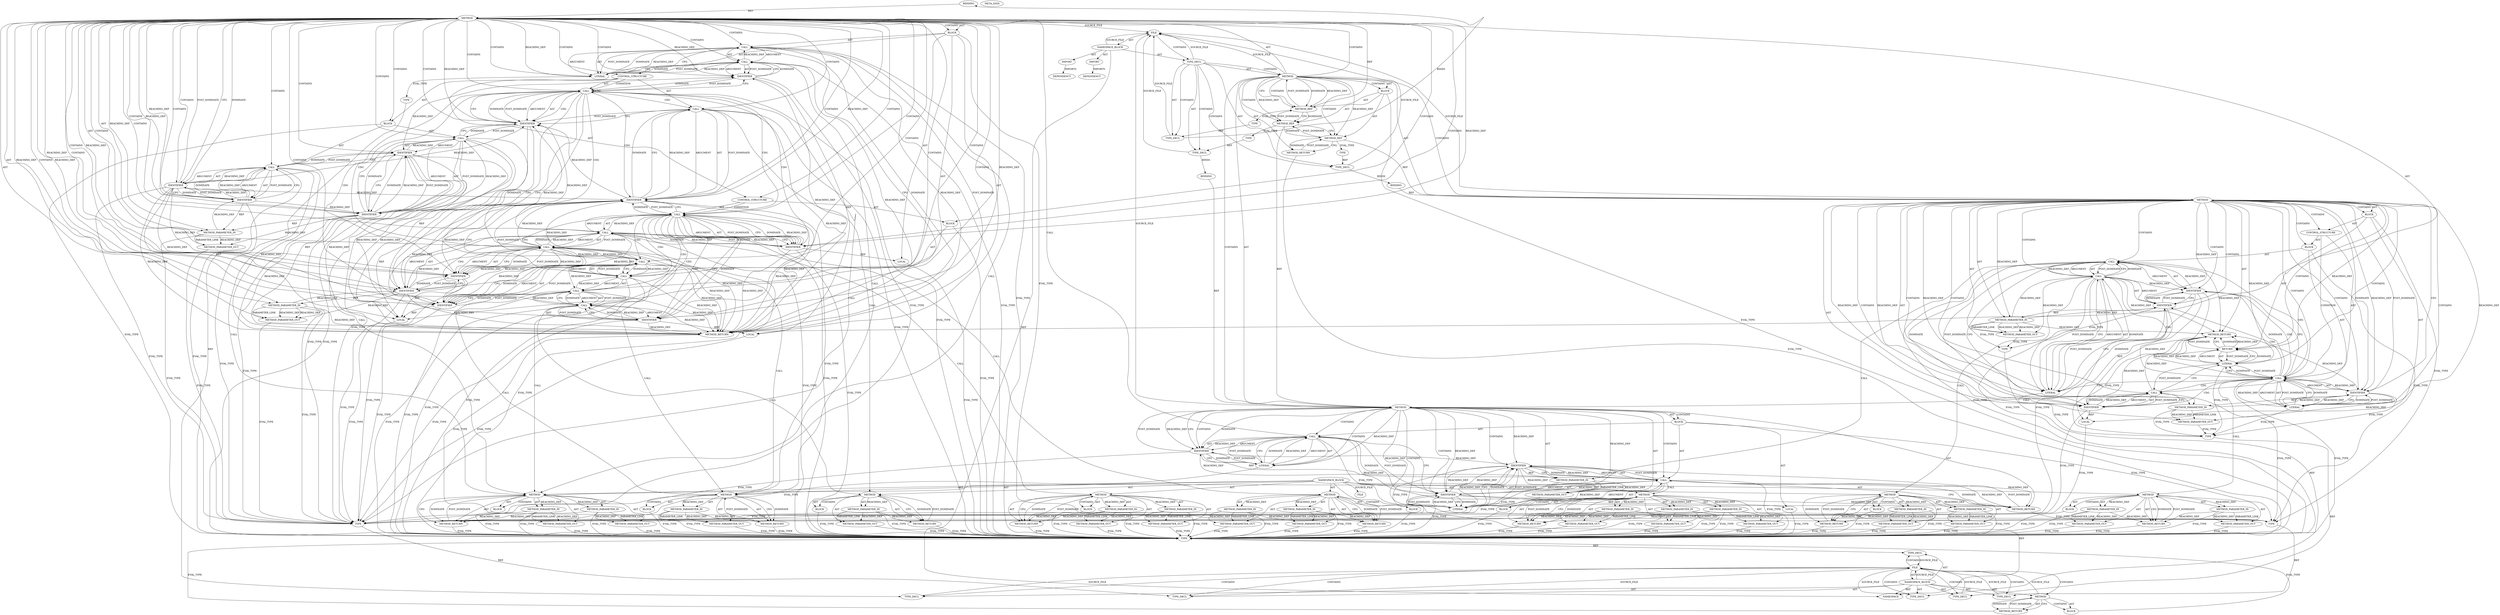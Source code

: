 digraph {
  "21474836480" [label="BINDING" METHOD_FULL_NAME="filter" NAME="filter" SIGNATURE="void(char*,char*)"];
  "21474836481" [label="BINDING" METHOD_FULL_NAME="test" NAME="test" SIGNATURE="void(char*)"];
  "21474836482" [label="BINDING" METHOD_FULL_NAME="main" NAME="main" SIGNATURE="int(int,char**)"];
  "25769803776" [label="BLOCK" ARGUMENT_INDEX="-1" CODE="{
	char *src, *dst;
	for(src = str, dst = str; *src; src++)
		if(strchr(whitelist, *src) != NULL)
			*dst++ = *src;
	*dst = '\\0';
}" COLUMN_NUMBER="1" LINE_NUMBER="15" ORDER="3" TYPE_FULL_NAME="void"];
  "25769803777" [label="BLOCK" ARGUMENT_INDEX="1" CODE="<empty>" COLUMN_NUMBER="6" LINE_NUMBER="17" ORDER="1" TYPE_FULL_NAME="ANY"];
  "25769803778" [label="BLOCK" ARGUMENT_INDEX="-1" CODE="<empty>" COLUMN_NUMBER="4" LINE_NUMBER="19" ORDER="2" TYPE_FULL_NAME="ANY"];
  "25769803779" [label="BLOCK" ARGUMENT_INDEX="-1" CODE="{
	filter(str, \"ABCDEFGHIJKLMNOPQRSTUVWXYZabcdefghijklmnopqrstuvwxyz0123456789: \");
	syslog(LOG_CRIT, \"%s\\n\", str);			/* FIX */
}" COLUMN_NUMBER="1" LINE_NUMBER="25" ORDER="2" TYPE_FULL_NAME="void"];
  "25769803780" [label="BLOCK" ARGUMENT_INDEX="-1" CODE="{
	char *userstr;

	if(argc > 1) {
		userstr = argv[1];
		test(userstr);
	}
	return 0;
}" COLUMN_NUMBER="1" LINE_NUMBER="32" ORDER="3" TYPE_FULL_NAME="void"];
  "25769803781" [label="BLOCK" ARGUMENT_INDEX="-1" CODE="{
		userstr = argv[1];
		test(userstr);
	}" COLUMN_NUMBER="15" LINE_NUMBER="35" ORDER="2" TYPE_FULL_NAME="void"];
  "25769803782" [label="BLOCK" ARGUMENT_INDEX="-1" CODE="<empty>" COLUMN_NUMBER="1" LINE_NUMBER="1" ORDER="1" TYPE_FULL_NAME="ANY"];
  "25769803783" [label="BLOCK" ARGUMENT_INDEX="-1" CODE="<empty>" ORDER="1" TYPE_FULL_NAME="ANY"];
  "25769803784" [label="BLOCK" ARGUMENT_INDEX="1" CODE="<empty>" ORDER="1" TYPE_FULL_NAME="ANY"];
  "25769803785" [label="BLOCK" ARGUMENT_INDEX="1" CODE="<empty>" ORDER="1" TYPE_FULL_NAME="ANY"];
  "25769803786" [label="BLOCK" ARGUMENT_INDEX="1" CODE="<empty>" ORDER="1" TYPE_FULL_NAME="ANY"];
  "25769803787" [label="BLOCK" ARGUMENT_INDEX="1" CODE="<empty>" ORDER="1" TYPE_FULL_NAME="ANY"];
  "25769803788" [label="BLOCK" ARGUMENT_INDEX="1" CODE="<empty>" ORDER="1" TYPE_FULL_NAME="ANY"];
  "25769803789" [label="BLOCK" ARGUMENT_INDEX="1" CODE="<empty>" ORDER="1" TYPE_FULL_NAME="ANY"];
  "25769803790" [label="BLOCK" ARGUMENT_INDEX="1" CODE="<empty>" ORDER="1" TYPE_FULL_NAME="ANY"];
  "25769803791" [label="BLOCK" ARGUMENT_INDEX="1" CODE="<empty>" ORDER="1" TYPE_FULL_NAME="ANY"];
  "30064771072" [label="CALL" ARGUMENT_INDEX="1" CODE="src = str" COLUMN_NUMBER="6" DISPATCH_TYPE="STATIC_DISPATCH" LINE_NUMBER="17" METHOD_FULL_NAME="<operator>.assignment" NAME="<operator>.assignment" ORDER="1" SIGNATURE="" TYPE_FULL_NAME="ANY"];
  "30064771073" [label="CALL" ARGUMENT_INDEX="2" CODE="dst = str" COLUMN_NUMBER="17" DISPATCH_TYPE="STATIC_DISPATCH" LINE_NUMBER="17" METHOD_FULL_NAME="<operator>.assignment" NAME="<operator>.assignment" ORDER="2" SIGNATURE="" TYPE_FULL_NAME="ANY"];
  "30064771074" [label="CALL" ARGUMENT_INDEX="-1" CODE="*src" COLUMN_NUMBER="28" DISPATCH_TYPE="STATIC_DISPATCH" LINE_NUMBER="17" METHOD_FULL_NAME="<operator>.indirection" NAME="<operator>.indirection" ORDER="2" SIGNATURE="" TYPE_FULL_NAME="ANY"];
  "30064771075" [label="CALL" ARGUMENT_INDEX="-1" CODE="src++" COLUMN_NUMBER="34" DISPATCH_TYPE="STATIC_DISPATCH" LINE_NUMBER="17" METHOD_FULL_NAME="<operator>.postIncrement" NAME="<operator>.postIncrement" ORDER="3" SIGNATURE="" TYPE_FULL_NAME="ANY"];
  "30064771076" [label="CALL" ARGUMENT_INDEX="-1" CODE="strchr(whitelist, *src) != NULL" COLUMN_NUMBER="6" DISPATCH_TYPE="STATIC_DISPATCH" LINE_NUMBER="18" METHOD_FULL_NAME="<operator>.notEquals" NAME="<operator>.notEquals" ORDER="1" SIGNATURE="" TYPE_FULL_NAME="ANY"];
  "30064771077" [label="CALL" ARGUMENT_INDEX="1" CODE="strchr(whitelist, *src)" COLUMN_NUMBER="6" DISPATCH_TYPE="STATIC_DISPATCH" LINE_NUMBER="18" METHOD_FULL_NAME="strchr" NAME="strchr" ORDER="1" SIGNATURE="" TYPE_FULL_NAME="ANY"];
  "30064771078" [label="CALL" ARGUMENT_INDEX="2" CODE="*src" COLUMN_NUMBER="24" DISPATCH_TYPE="STATIC_DISPATCH" LINE_NUMBER="18" METHOD_FULL_NAME="<operator>.indirection" NAME="<operator>.indirection" ORDER="2" SIGNATURE="" TYPE_FULL_NAME="ANY"];
  "30064771079" [label="CALL" ARGUMENT_INDEX="1" CODE="*dst++ = *src" COLUMN_NUMBER="4" DISPATCH_TYPE="STATIC_DISPATCH" LINE_NUMBER="19" METHOD_FULL_NAME="<operator>.assignment" NAME="<operator>.assignment" ORDER="1" SIGNATURE="" TYPE_FULL_NAME="ANY"];
  "30064771080" [label="CALL" ARGUMENT_INDEX="1" CODE="*dst++" COLUMN_NUMBER="4" DISPATCH_TYPE="STATIC_DISPATCH" LINE_NUMBER="19" METHOD_FULL_NAME="<operator>.indirection" NAME="<operator>.indirection" ORDER="1" SIGNATURE="" TYPE_FULL_NAME="ANY"];
  "30064771081" [label="CALL" ARGUMENT_INDEX="1" CODE="dst++" COLUMN_NUMBER="5" DISPATCH_TYPE="STATIC_DISPATCH" LINE_NUMBER="19" METHOD_FULL_NAME="<operator>.postIncrement" NAME="<operator>.postIncrement" ORDER="1" SIGNATURE="" TYPE_FULL_NAME="ANY"];
  "30064771082" [label="CALL" ARGUMENT_INDEX="2" CODE="*src" COLUMN_NUMBER="13" DISPATCH_TYPE="STATIC_DISPATCH" LINE_NUMBER="19" METHOD_FULL_NAME="<operator>.indirection" NAME="<operator>.indirection" ORDER="2" SIGNATURE="" TYPE_FULL_NAME="ANY"];
  "30064771083" [label="CALL" ARGUMENT_INDEX="-1" CODE="*dst = '\\0'" COLUMN_NUMBER="2" DISPATCH_TYPE="STATIC_DISPATCH" LINE_NUMBER="20" METHOD_FULL_NAME="<operator>.assignment" NAME="<operator>.assignment" ORDER="4" SIGNATURE="" TYPE_FULL_NAME="ANY"];
  "30064771084" [label="CALL" ARGUMENT_INDEX="1" CODE="*dst" COLUMN_NUMBER="2" DISPATCH_TYPE="STATIC_DISPATCH" LINE_NUMBER="20" METHOD_FULL_NAME="<operator>.indirection" NAME="<operator>.indirection" ORDER="1" SIGNATURE="" TYPE_FULL_NAME="ANY"];
  "30064771085" [label="CALL" ARGUMENT_INDEX="-1" CODE="filter(str, \"ABCDEFGHIJKLMNOPQRSTUVWXYZabcdefghijklmnopqrstuvwxyz0123456789: \")" COLUMN_NUMBER="2" DISPATCH_TYPE="STATIC_DISPATCH" LINE_NUMBER="26" METHOD_FULL_NAME="filter" NAME="filter" ORDER="1" SIGNATURE="" TYPE_FULL_NAME="void"];
  "30064771086" [label="CALL" ARGUMENT_INDEX="-1" CODE="syslog(LOG_CRIT, \"%s\\n\", str)" COLUMN_NUMBER="2" DISPATCH_TYPE="STATIC_DISPATCH" LINE_NUMBER="27" METHOD_FULL_NAME="syslog" NAME="syslog" ORDER="2" SIGNATURE="" TYPE_FULL_NAME="ANY"];
  "30064771087" [label="CALL" ARGUMENT_INDEX="-1" CODE="argc > 1" COLUMN_NUMBER="5" DISPATCH_TYPE="STATIC_DISPATCH" LINE_NUMBER="35" METHOD_FULL_NAME="<operator>.greaterThan" NAME="<operator>.greaterThan" ORDER="1" SIGNATURE="" TYPE_FULL_NAME="ANY"];
  "30064771088" [label="CALL" ARGUMENT_INDEX="-1" CODE="userstr = argv[1]" COLUMN_NUMBER="3" DISPATCH_TYPE="STATIC_DISPATCH" LINE_NUMBER="36" METHOD_FULL_NAME="<operator>.assignment" NAME="<operator>.assignment" ORDER="1" SIGNATURE="" TYPE_FULL_NAME="ANY"];
  "30064771089" [label="CALL" ARGUMENT_INDEX="2" CODE="argv[1]" COLUMN_NUMBER="13" DISPATCH_TYPE="STATIC_DISPATCH" LINE_NUMBER="36" METHOD_FULL_NAME="<operator>.indirectIndexAccess" NAME="<operator>.indirectIndexAccess" ORDER="2" SIGNATURE="" TYPE_FULL_NAME="ANY"];
  "30064771090" [label="CALL" ARGUMENT_INDEX="-1" CODE="test(userstr)" COLUMN_NUMBER="3" DISPATCH_TYPE="STATIC_DISPATCH" LINE_NUMBER="37" METHOD_FULL_NAME="test" NAME="test" ORDER="2" SIGNATURE="" TYPE_FULL_NAME="void"];
  "47244640256" [label="CONTROL_STRUCTURE" ARGUMENT_INDEX="-1" CODE="for (src = str, dst = str;*src;src++)" COLUMN_NUMBER="2" CONTROL_STRUCTURE_TYPE="FOR" LINE_NUMBER="17" ORDER="3" PARSER_TYPE_NAME="CASTForStatement"];
  "47244640257" [label="CONTROL_STRUCTURE" ARGUMENT_INDEX="1" CODE="if(strchr(whitelist, *src) != NULL)
			*dst++ = *src;" COLUMN_NUMBER="3" CONTROL_STRUCTURE_TYPE="IF" LINE_NUMBER="18" ORDER="4" PARSER_TYPE_NAME="CASTIfStatement"];
  "47244640258" [label="CONTROL_STRUCTURE" ARGUMENT_INDEX="1" CODE="if(argc > 1) {
		userstr = argv[1];
		test(userstr);
	}" COLUMN_NUMBER="2" CONTROL_STRUCTURE_TYPE="IF" LINE_NUMBER="35" ORDER="2" PARSER_TYPE_NAME="CASTIfStatement"];
  "51539607552" [label="DEPENDENCY" DEPENDENCY_GROUP_ID="syslog.h" NAME="syslog.h" VERSION="include"];
  "51539607553" [label="DEPENDENCY" DEPENDENCY_GROUP_ID="string.h" NAME="string.h" VERSION="include"];
  "60129542144" [label="FILE" CODE="<empty>" CONTENT="<empty>" NAME="fmt-good.c" ORDER="0"];
  "60129542145" [label="FILE" CODE="<empty>" CONTENT="<empty>" NAME="<includes>" ORDER="1"];
  "60129542146" [label="FILE" CODE="<empty>" CONTENT="<empty>" NAME="<unknown>" ORDER="0"];
  "68719476736" [label="IDENTIFIER" ARGUMENT_INDEX="1" CODE="src" COLUMN_NUMBER="6" LINE_NUMBER="17" NAME="src" ORDER="1" TYPE_FULL_NAME="char*"];
  "68719476737" [label="IDENTIFIER" ARGUMENT_INDEX="2" CODE="str" COLUMN_NUMBER="12" LINE_NUMBER="17" NAME="str" ORDER="2" TYPE_FULL_NAME="char*"];
  "68719476738" [label="IDENTIFIER" ARGUMENT_INDEX="1" CODE="dst" COLUMN_NUMBER="17" LINE_NUMBER="17" NAME="dst" ORDER="1" TYPE_FULL_NAME="char*"];
  "68719476739" [label="IDENTIFIER" ARGUMENT_INDEX="2" CODE="str" COLUMN_NUMBER="23" LINE_NUMBER="17" NAME="str" ORDER="2" TYPE_FULL_NAME="char*"];
  "68719476740" [label="IDENTIFIER" ARGUMENT_INDEX="1" CODE="src" COLUMN_NUMBER="29" LINE_NUMBER="17" NAME="src" ORDER="1" TYPE_FULL_NAME="char*"];
  "68719476741" [label="IDENTIFIER" ARGUMENT_INDEX="1" CODE="src" COLUMN_NUMBER="34" LINE_NUMBER="17" NAME="src" ORDER="1" TYPE_FULL_NAME="char*"];
  "68719476742" [label="IDENTIFIER" ARGUMENT_INDEX="1" CODE="whitelist" COLUMN_NUMBER="13" LINE_NUMBER="18" NAME="whitelist" ORDER="1" TYPE_FULL_NAME="char*"];
  "68719476743" [label="IDENTIFIER" ARGUMENT_INDEX="1" CODE="src" COLUMN_NUMBER="25" LINE_NUMBER="18" NAME="src" ORDER="1" TYPE_FULL_NAME="char*"];
  "68719476744" [label="IDENTIFIER" ARGUMENT_INDEX="2" CODE="NULL" COLUMN_NUMBER="33" LINE_NUMBER="18" NAME="NULL" ORDER="2" TYPE_FULL_NAME="ANY"];
  "68719476745" [label="IDENTIFIER" ARGUMENT_INDEX="1" CODE="dst" COLUMN_NUMBER="5" LINE_NUMBER="19" NAME="dst" ORDER="1" TYPE_FULL_NAME="char*"];
  "68719476746" [label="IDENTIFIER" ARGUMENT_INDEX="1" CODE="src" COLUMN_NUMBER="14" LINE_NUMBER="19" NAME="src" ORDER="1" TYPE_FULL_NAME="char*"];
  "68719476747" [label="IDENTIFIER" ARGUMENT_INDEX="1" CODE="dst" COLUMN_NUMBER="3" LINE_NUMBER="20" NAME="dst" ORDER="1" TYPE_FULL_NAME="char*"];
  "68719476748" [label="IDENTIFIER" ARGUMENT_INDEX="1" CODE="str" COLUMN_NUMBER="9" LINE_NUMBER="26" NAME="str" ORDER="1" TYPE_FULL_NAME="char*"];
  "68719476749" [label="IDENTIFIER" ARGUMENT_INDEX="1" CODE="LOG_CRIT" COLUMN_NUMBER="9" LINE_NUMBER="27" NAME="LOG_CRIT" ORDER="1" TYPE_FULL_NAME="ANY"];
  "68719476750" [label="IDENTIFIER" ARGUMENT_INDEX="3" CODE="str" COLUMN_NUMBER="27" LINE_NUMBER="27" NAME="str" ORDER="3" TYPE_FULL_NAME="char*"];
  "68719476751" [label="IDENTIFIER" ARGUMENT_INDEX="1" CODE="argc" COLUMN_NUMBER="5" LINE_NUMBER="35" NAME="argc" ORDER="1" TYPE_FULL_NAME="int"];
  "68719476752" [label="IDENTIFIER" ARGUMENT_INDEX="1" CODE="userstr" COLUMN_NUMBER="3" LINE_NUMBER="36" NAME="userstr" ORDER="1" TYPE_FULL_NAME="char*"];
  "68719476753" [label="IDENTIFIER" ARGUMENT_INDEX="1" CODE="argv" COLUMN_NUMBER="13" LINE_NUMBER="36" NAME="argv" ORDER="1" TYPE_FULL_NAME="char**"];
  "68719476754" [label="IDENTIFIER" ARGUMENT_INDEX="1" CODE="userstr" COLUMN_NUMBER="8" LINE_NUMBER="37" NAME="userstr" ORDER="1" TYPE_FULL_NAME="char*"];
  "73014444032" [label="IMPORT" CODE="#include <syslog.h>" COLUMN_NUMBER="1" IMPORTED_AS="syslog.h" IMPORTED_ENTITY="syslog.h" LINE_NUMBER="10" ORDER="1"];
  "73014444033" [label="IMPORT" CODE="#include <string.h>" COLUMN_NUMBER="1" IMPORTED_AS="string.h" IMPORTED_ENTITY="string.h" LINE_NUMBER="11" ORDER="2"];
  "90194313216" [label="LITERAL" ARGUMENT_INDEX="2" CODE="'\\0'" COLUMN_NUMBER="9" LINE_NUMBER="20" ORDER="2" TYPE_FULL_NAME="char"];
  "90194313217" [label="LITERAL" ARGUMENT_INDEX="2" CODE="\"ABCDEFGHIJKLMNOPQRSTUVWXYZabcdefghijklmnopqrstuvwxyz0123456789: \"" COLUMN_NUMBER="14" LINE_NUMBER="26" ORDER="2" TYPE_FULL_NAME="char*"];
  "90194313218" [label="LITERAL" ARGUMENT_INDEX="2" CODE="\"%s\\n\"" COLUMN_NUMBER="19" LINE_NUMBER="27" ORDER="2" TYPE_FULL_NAME="char*"];
  "90194313219" [label="LITERAL" ARGUMENT_INDEX="2" CODE="1" COLUMN_NUMBER="12" LINE_NUMBER="35" ORDER="2" TYPE_FULL_NAME="int"];
  "90194313220" [label="LITERAL" ARGUMENT_INDEX="2" CODE="1" COLUMN_NUMBER="18" LINE_NUMBER="36" ORDER="2" TYPE_FULL_NAME="int"];
  "90194313221" [label="LITERAL" ARGUMENT_INDEX="-1" CODE="0" COLUMN_NUMBER="9" LINE_NUMBER="39" ORDER="1" TYPE_FULL_NAME="int"];
  "94489280512" [label="LOCAL" CODE="char *src" COLUMN_NUMBER="7" GENERIC_SIGNATURE="<empty>" LINE_NUMBER="16" NAME="src" ORDER="1" TYPE_FULL_NAME="char*"];
  "94489280513" [label="LOCAL" CODE="char *dst" COLUMN_NUMBER="13" GENERIC_SIGNATURE="<empty>" LINE_NUMBER="16" NAME="dst" ORDER="2" TYPE_FULL_NAME="char*"];
  "94489280514" [label="LOCAL" CODE="char *userstr" COLUMN_NUMBER="7" GENERIC_SIGNATURE="<empty>" LINE_NUMBER="33" NAME="userstr" ORDER="1" TYPE_FULL_NAME="char*"];
  "94489280515" [label="LOCAL" CODE="LOG_CRIT" COLUMN_NUMBER="9" GENERIC_SIGNATURE="<empty>" LINE_NUMBER="27" NAME="LOG_CRIT" ORDER="0" TYPE_FULL_NAME="ANY"];
  "94489280516" [label="LOCAL" CODE="NULL" COLUMN_NUMBER="33" GENERIC_SIGNATURE="<empty>" LINE_NUMBER="18" NAME="NULL" ORDER="0" TYPE_FULL_NAME="ANY"];
  "107374182400" [label="META_DATA" LANGUAGE="NEWC" OVERLAYS="base;controlflow;typerel;callgraph;dataflowOss" ROOT="/tmp/tmp.YTQ3YVCubN" VERSION="0.1"];
  "111669149696" [label="METHOD" AST_PARENT_FULL_NAME="fmt-good.c:<global>" AST_PARENT_TYPE="TYPE_DECL" CODE="void
filter(char *str, const char *whitelist)
{
	char *src, *dst;
	for(src = str, dst = str; *src; src++)
		if(strchr(whitelist, *src) != NULL)
			*dst++ = *src;
	*dst = '\\0';
}" COLUMN_NUMBER="1" COLUMN_NUMBER_END="1" FILENAME="fmt-good.c" FULL_NAME="filter" GENERIC_SIGNATURE="<empty>" IS_EXTERNAL="false" LINE_NUMBER="13" LINE_NUMBER_END="21" NAME="filter" ORDER="1" SIGNATURE="void(char*,char*)"];
  "111669149697" [label="METHOD" AST_PARENT_FULL_NAME="fmt-good.c:<global>" AST_PARENT_TYPE="TYPE_DECL" CODE="<global>" COLUMN_NUMBER="1" COLUMN_NUMBER_END="2" FILENAME="fmt-good.c" FULL_NAME="fmt-good.c:<global>" GENERIC_SIGNATURE="<empty>" IS_EXTERNAL="false" LINE_NUMBER="1" LINE_NUMBER_END="40" NAME="<global>" ORDER="1" SIGNATURE=""];
  "111669149698" [label="METHOD" AST_PARENT_FULL_NAME="fmt-good.c:<global>" AST_PARENT_TYPE="TYPE_DECL" CODE="void
test(char *str)
{
	filter(str, \"ABCDEFGHIJKLMNOPQRSTUVWXYZabcdefghijklmnopqrstuvwxyz0123456789: \");
	syslog(LOG_CRIT, \"%s\\n\", str);			/* FIX */
}" COLUMN_NUMBER="1" COLUMN_NUMBER_END="1" FILENAME="fmt-good.c" FULL_NAME="test" GENERIC_SIGNATURE="<empty>" IS_EXTERNAL="false" LINE_NUMBER="23" LINE_NUMBER_END="28" NAME="test" ORDER="1" SIGNATURE="void(char*)"];
  "111669149699" [label="METHOD" AST_PARENT_FULL_NAME="fmt-good.c:<global>" AST_PARENT_TYPE="TYPE_DECL" CODE="int
main(int argc, char **argv)
{
	char *userstr;

	if(argc > 1) {
		userstr = argv[1];
		test(userstr);
	}
	return 0;
}" COLUMN_NUMBER="1" COLUMN_NUMBER_END="1" FILENAME="fmt-good.c" FULL_NAME="main" GENERIC_SIGNATURE="<empty>" IS_EXTERNAL="false" LINE_NUMBER="30" LINE_NUMBER_END="40" NAME="main" ORDER="1" SIGNATURE="int(int,char**)"];
  "111669149700" [label="METHOD" AST_PARENT_FULL_NAME="<includes>:<global>" AST_PARENT_TYPE="NAMESPACE_BLOCK" CODE="<global>" FILENAME="<includes>" FULL_NAME="<includes>:<global>" GENERIC_SIGNATURE="<empty>" IS_EXTERNAL="false" LINE_NUMBER="1" NAME="<global>" ORDER="1" SIGNATURE=""];
  "111669149701" [label="METHOD" AST_PARENT_FULL_NAME="<global>" AST_PARENT_TYPE="NAMESPACE_BLOCK" CODE="<empty>" FILENAME="<empty>" FULL_NAME="<operator>.assignment" GENERIC_SIGNATURE="<empty>" IS_EXTERNAL="true" NAME="<operator>.assignment" ORDER="0" SIGNATURE=""];
  "111669149702" [label="METHOD" AST_PARENT_FULL_NAME="<global>" AST_PARENT_TYPE="NAMESPACE_BLOCK" CODE="<empty>" FILENAME="<empty>" FULL_NAME="<operator>.indirection" GENERIC_SIGNATURE="<empty>" IS_EXTERNAL="true" NAME="<operator>.indirection" ORDER="0" SIGNATURE=""];
  "111669149703" [label="METHOD" AST_PARENT_FULL_NAME="<global>" AST_PARENT_TYPE="NAMESPACE_BLOCK" CODE="<empty>" FILENAME="<empty>" FULL_NAME="<operator>.postIncrement" GENERIC_SIGNATURE="<empty>" IS_EXTERNAL="true" NAME="<operator>.postIncrement" ORDER="0" SIGNATURE=""];
  "111669149704" [label="METHOD" AST_PARENT_FULL_NAME="<global>" AST_PARENT_TYPE="NAMESPACE_BLOCK" CODE="<empty>" FILENAME="<empty>" FULL_NAME="<operator>.notEquals" GENERIC_SIGNATURE="<empty>" IS_EXTERNAL="true" NAME="<operator>.notEquals" ORDER="0" SIGNATURE=""];
  "111669149705" [label="METHOD" AST_PARENT_FULL_NAME="<global>" AST_PARENT_TYPE="NAMESPACE_BLOCK" CODE="<empty>" FILENAME="<empty>" FULL_NAME="strchr" GENERIC_SIGNATURE="<empty>" IS_EXTERNAL="true" NAME="strchr" ORDER="0" SIGNATURE=""];
  "111669149706" [label="METHOD" AST_PARENT_FULL_NAME="<global>" AST_PARENT_TYPE="NAMESPACE_BLOCK" CODE="<empty>" FILENAME="<empty>" FULL_NAME="syslog" GENERIC_SIGNATURE="<empty>" IS_EXTERNAL="true" NAME="syslog" ORDER="0" SIGNATURE=""];
  "111669149707" [label="METHOD" AST_PARENT_FULL_NAME="<global>" AST_PARENT_TYPE="NAMESPACE_BLOCK" CODE="<empty>" FILENAME="<empty>" FULL_NAME="<operator>.greaterThan" GENERIC_SIGNATURE="<empty>" IS_EXTERNAL="true" NAME="<operator>.greaterThan" ORDER="0" SIGNATURE=""];
  "111669149708" [label="METHOD" AST_PARENT_FULL_NAME="<global>" AST_PARENT_TYPE="NAMESPACE_BLOCK" CODE="<empty>" FILENAME="<empty>" FULL_NAME="<operator>.indirectIndexAccess" GENERIC_SIGNATURE="<empty>" IS_EXTERNAL="true" NAME="<operator>.indirectIndexAccess" ORDER="0" SIGNATURE=""];
  "115964116992" [label="METHOD_PARAMETER_IN" CODE="char *str" COLUMN_NUMBER="8" EVALUATION_STRATEGY="BY_VALUE" INDEX="1" IS_VARIADIC="false" LINE_NUMBER="14" NAME="str" ORDER="1" TYPE_FULL_NAME="char*"];
  "115964116993" [label="METHOD_PARAMETER_IN" CODE="const char *whitelist" COLUMN_NUMBER="19" EVALUATION_STRATEGY="BY_VALUE" INDEX="2" IS_VARIADIC="false" LINE_NUMBER="14" NAME="whitelist" ORDER="2" TYPE_FULL_NAME="char*"];
  "115964116994" [label="METHOD_PARAMETER_IN" CODE="char *str" COLUMN_NUMBER="6" EVALUATION_STRATEGY="BY_VALUE" INDEX="1" IS_VARIADIC="false" LINE_NUMBER="24" NAME="str" ORDER="1" TYPE_FULL_NAME="char*"];
  "115964116995" [label="METHOD_PARAMETER_IN" CODE="int argc" COLUMN_NUMBER="6" EVALUATION_STRATEGY="BY_VALUE" INDEX="1" IS_VARIADIC="false" LINE_NUMBER="31" NAME="argc" ORDER="1" TYPE_FULL_NAME="int"];
  "115964116996" [label="METHOD_PARAMETER_IN" CODE="char **argv" COLUMN_NUMBER="16" EVALUATION_STRATEGY="BY_VALUE" INDEX="2" IS_VARIADIC="false" LINE_NUMBER="31" NAME="argv" ORDER="2" TYPE_FULL_NAME="char**"];
  "115964116997" [label="METHOD_PARAMETER_IN" CODE="p1" EVALUATION_STRATEGY="BY_VALUE" INDEX="1" IS_VARIADIC="false" NAME="p1" ORDER="1" TYPE_FULL_NAME="ANY"];
  "115964116998" [label="METHOD_PARAMETER_IN" CODE="p2" EVALUATION_STRATEGY="BY_VALUE" INDEX="2" IS_VARIADIC="false" NAME="p2" ORDER="2" TYPE_FULL_NAME="ANY"];
  "115964116999" [label="METHOD_PARAMETER_IN" CODE="p1" EVALUATION_STRATEGY="BY_VALUE" INDEX="1" IS_VARIADIC="false" NAME="p1" ORDER="1" TYPE_FULL_NAME="ANY"];
  "115964117000" [label="METHOD_PARAMETER_IN" CODE="p1" EVALUATION_STRATEGY="BY_VALUE" INDEX="1" IS_VARIADIC="false" NAME="p1" ORDER="1" TYPE_FULL_NAME="ANY"];
  "115964117001" [label="METHOD_PARAMETER_IN" CODE="p1" EVALUATION_STRATEGY="BY_VALUE" INDEX="1" IS_VARIADIC="false" NAME="p1" ORDER="1" TYPE_FULL_NAME="ANY"];
  "115964117002" [label="METHOD_PARAMETER_IN" CODE="p2" EVALUATION_STRATEGY="BY_VALUE" INDEX="2" IS_VARIADIC="false" NAME="p2" ORDER="2" TYPE_FULL_NAME="ANY"];
  "115964117003" [label="METHOD_PARAMETER_IN" CODE="p1" EVALUATION_STRATEGY="BY_VALUE" INDEX="1" IS_VARIADIC="false" NAME="p1" ORDER="1" TYPE_FULL_NAME="ANY"];
  "115964117004" [label="METHOD_PARAMETER_IN" CODE="p2" EVALUATION_STRATEGY="BY_VALUE" INDEX="2" IS_VARIADIC="false" NAME="p2" ORDER="2" TYPE_FULL_NAME="ANY"];
  "115964117005" [label="METHOD_PARAMETER_IN" CODE="p1" EVALUATION_STRATEGY="BY_VALUE" INDEX="1" IS_VARIADIC="false" NAME="p1" ORDER="1" TYPE_FULL_NAME="ANY"];
  "115964117006" [label="METHOD_PARAMETER_IN" CODE="p2" EVALUATION_STRATEGY="BY_VALUE" INDEX="2" IS_VARIADIC="false" NAME="p2" ORDER="2" TYPE_FULL_NAME="ANY"];
  "115964117007" [label="METHOD_PARAMETER_IN" CODE="p3" EVALUATION_STRATEGY="BY_VALUE" INDEX="3" IS_VARIADIC="false" NAME="p3" ORDER="3" TYPE_FULL_NAME="ANY"];
  "115964117008" [label="METHOD_PARAMETER_IN" CODE="p1" EVALUATION_STRATEGY="BY_VALUE" INDEX="1" IS_VARIADIC="false" NAME="p1" ORDER="1" TYPE_FULL_NAME="ANY"];
  "115964117009" [label="METHOD_PARAMETER_IN" CODE="p2" EVALUATION_STRATEGY="BY_VALUE" INDEX="2" IS_VARIADIC="false" NAME="p2" ORDER="2" TYPE_FULL_NAME="ANY"];
  "115964117010" [label="METHOD_PARAMETER_IN" CODE="p1" EVALUATION_STRATEGY="BY_VALUE" INDEX="1" IS_VARIADIC="false" NAME="p1" ORDER="1" TYPE_FULL_NAME="ANY"];
  "115964117011" [label="METHOD_PARAMETER_IN" CODE="p2" EVALUATION_STRATEGY="BY_VALUE" INDEX="2" IS_VARIADIC="false" NAME="p2" ORDER="2" TYPE_FULL_NAME="ANY"];
  "120259084288" [label="METHOD_PARAMETER_OUT" CODE="char *str" COLUMN_NUMBER="8" EVALUATION_STRATEGY="BY_VALUE" INDEX="1" IS_VARIADIC="false" LINE_NUMBER="14" NAME="str" ORDER="1" TYPE_FULL_NAME="char*"];
  "120259084289" [label="METHOD_PARAMETER_OUT" CODE="const char *whitelist" COLUMN_NUMBER="19" EVALUATION_STRATEGY="BY_VALUE" INDEX="2" IS_VARIADIC="false" LINE_NUMBER="14" NAME="whitelist" ORDER="2" TYPE_FULL_NAME="char*"];
  "120259084290" [label="METHOD_PARAMETER_OUT" CODE="char *str" COLUMN_NUMBER="6" EVALUATION_STRATEGY="BY_VALUE" INDEX="1" IS_VARIADIC="false" LINE_NUMBER="24" NAME="str" ORDER="1" TYPE_FULL_NAME="char*"];
  "120259084291" [label="METHOD_PARAMETER_OUT" CODE="int argc" COLUMN_NUMBER="6" EVALUATION_STRATEGY="BY_VALUE" INDEX="1" IS_VARIADIC="false" LINE_NUMBER="31" NAME="argc" ORDER="1" TYPE_FULL_NAME="int"];
  "120259084292" [label="METHOD_PARAMETER_OUT" CODE="char **argv" COLUMN_NUMBER="16" EVALUATION_STRATEGY="BY_VALUE" INDEX="2" IS_VARIADIC="false" LINE_NUMBER="31" NAME="argv" ORDER="2" TYPE_FULL_NAME="char**"];
  "120259084293" [label="METHOD_PARAMETER_OUT" CODE="p1" EVALUATION_STRATEGY="BY_VALUE" INDEX="1" IS_VARIADIC="false" NAME="p1" ORDER="1" TYPE_FULL_NAME="ANY"];
  "120259084294" [label="METHOD_PARAMETER_OUT" CODE="p2" EVALUATION_STRATEGY="BY_VALUE" INDEX="2" IS_VARIADIC="false" NAME="p2" ORDER="2" TYPE_FULL_NAME="ANY"];
  "120259084295" [label="METHOD_PARAMETER_OUT" CODE="p1" EVALUATION_STRATEGY="BY_VALUE" INDEX="1" IS_VARIADIC="false" NAME="p1" ORDER="1" TYPE_FULL_NAME="ANY"];
  "120259084296" [label="METHOD_PARAMETER_OUT" CODE="p1" EVALUATION_STRATEGY="BY_VALUE" INDEX="1" IS_VARIADIC="false" NAME="p1" ORDER="1" TYPE_FULL_NAME="ANY"];
  "120259084297" [label="METHOD_PARAMETER_OUT" CODE="p1" EVALUATION_STRATEGY="BY_VALUE" INDEX="1" IS_VARIADIC="false" NAME="p1" ORDER="1" TYPE_FULL_NAME="ANY"];
  "120259084298" [label="METHOD_PARAMETER_OUT" CODE="p2" EVALUATION_STRATEGY="BY_VALUE" INDEX="2" IS_VARIADIC="false" NAME="p2" ORDER="2" TYPE_FULL_NAME="ANY"];
  "120259084299" [label="METHOD_PARAMETER_OUT" CODE="p1" EVALUATION_STRATEGY="BY_VALUE" INDEX="1" IS_VARIADIC="false" NAME="p1" ORDER="1" TYPE_FULL_NAME="ANY"];
  "120259084300" [label="METHOD_PARAMETER_OUT" CODE="p2" EVALUATION_STRATEGY="BY_VALUE" INDEX="2" IS_VARIADIC="false" NAME="p2" ORDER="2" TYPE_FULL_NAME="ANY"];
  "120259084301" [label="METHOD_PARAMETER_OUT" CODE="p1" EVALUATION_STRATEGY="BY_VALUE" INDEX="1" IS_VARIADIC="false" NAME="p1" ORDER="1" TYPE_FULL_NAME="ANY"];
  "120259084302" [label="METHOD_PARAMETER_OUT" CODE="p2" EVALUATION_STRATEGY="BY_VALUE" INDEX="2" IS_VARIADIC="false" NAME="p2" ORDER="2" TYPE_FULL_NAME="ANY"];
  "120259084303" [label="METHOD_PARAMETER_OUT" CODE="p3" EVALUATION_STRATEGY="BY_VALUE" INDEX="3" IS_VARIADIC="false" NAME="p3" ORDER="3" TYPE_FULL_NAME="ANY"];
  "120259084304" [label="METHOD_PARAMETER_OUT" CODE="p1" EVALUATION_STRATEGY="BY_VALUE" INDEX="1" IS_VARIADIC="false" NAME="p1" ORDER="1" TYPE_FULL_NAME="ANY"];
  "120259084305" [label="METHOD_PARAMETER_OUT" CODE="p2" EVALUATION_STRATEGY="BY_VALUE" INDEX="2" IS_VARIADIC="false" NAME="p2" ORDER="2" TYPE_FULL_NAME="ANY"];
  "120259084306" [label="METHOD_PARAMETER_OUT" CODE="p1" EVALUATION_STRATEGY="BY_VALUE" INDEX="1" IS_VARIADIC="false" NAME="p1" ORDER="1" TYPE_FULL_NAME="ANY"];
  "120259084307" [label="METHOD_PARAMETER_OUT" CODE="p2" EVALUATION_STRATEGY="BY_VALUE" INDEX="2" IS_VARIADIC="false" NAME="p2" ORDER="2" TYPE_FULL_NAME="ANY"];
  "124554051584" [label="METHOD_REF" ARGUMENT_INDEX="1" CODE="filter" COLUMN_NUMBER="1" LINE_NUMBER="13" METHOD_FULL_NAME="filter" ORDER="1" TYPE_FULL_NAME="filter"];
  "124554051585" [label="METHOD_REF" ARGUMENT_INDEX="2" CODE="test" COLUMN_NUMBER="1" LINE_NUMBER="23" METHOD_FULL_NAME="test" ORDER="2" TYPE_FULL_NAME="test"];
  "124554051586" [label="METHOD_REF" ARGUMENT_INDEX="3" CODE="main" COLUMN_NUMBER="1" LINE_NUMBER="30" METHOD_FULL_NAME="main" ORDER="3" TYPE_FULL_NAME="main"];
  "128849018880" [label="METHOD_RETURN" CODE="RET" COLUMN_NUMBER="1" EVALUATION_STRATEGY="BY_VALUE" LINE_NUMBER="13" ORDER="4" TYPE_FULL_NAME="void"];
  "128849018881" [label="METHOD_RETURN" CODE="RET" COLUMN_NUMBER="1" EVALUATION_STRATEGY="BY_VALUE" LINE_NUMBER="23" ORDER="3" TYPE_FULL_NAME="void"];
  "128849018882" [label="METHOD_RETURN" CODE="RET" COLUMN_NUMBER="1" EVALUATION_STRATEGY="BY_VALUE" LINE_NUMBER="30" ORDER="4" TYPE_FULL_NAME="int"];
  "128849018883" [label="METHOD_RETURN" CODE="RET" COLUMN_NUMBER="1" EVALUATION_STRATEGY="BY_VALUE" LINE_NUMBER="1" ORDER="2" TYPE_FULL_NAME="ANY"];
  "128849018884" [label="METHOD_RETURN" CODE="RET" EVALUATION_STRATEGY="BY_VALUE" LINE_NUMBER="1" ORDER="2" TYPE_FULL_NAME="ANY"];
  "128849018885" [label="METHOD_RETURN" CODE="RET" EVALUATION_STRATEGY="BY_VALUE" ORDER="2" TYPE_FULL_NAME="ANY"];
  "128849018886" [label="METHOD_RETURN" CODE="RET" EVALUATION_STRATEGY="BY_VALUE" ORDER="2" TYPE_FULL_NAME="ANY"];
  "128849018887" [label="METHOD_RETURN" CODE="RET" EVALUATION_STRATEGY="BY_VALUE" ORDER="2" TYPE_FULL_NAME="ANY"];
  "128849018888" [label="METHOD_RETURN" CODE="RET" EVALUATION_STRATEGY="BY_VALUE" ORDER="2" TYPE_FULL_NAME="ANY"];
  "128849018889" [label="METHOD_RETURN" CODE="RET" EVALUATION_STRATEGY="BY_VALUE" ORDER="2" TYPE_FULL_NAME="ANY"];
  "128849018890" [label="METHOD_RETURN" CODE="RET" EVALUATION_STRATEGY="BY_VALUE" ORDER="2" TYPE_FULL_NAME="ANY"];
  "128849018891" [label="METHOD_RETURN" CODE="RET" EVALUATION_STRATEGY="BY_VALUE" ORDER="2" TYPE_FULL_NAME="ANY"];
  "128849018892" [label="METHOD_RETURN" CODE="RET" EVALUATION_STRATEGY="BY_VALUE" ORDER="2" TYPE_FULL_NAME="ANY"];
  "137438953472" [label="NAMESPACE" CODE="<empty>" NAME="<global>" ORDER="-1"];
  "141733920768" [label="NAMESPACE_BLOCK" CODE="<empty>" FILENAME="<unknown>" FULL_NAME="<global>" NAME="<global>" ORDER="1"];
  "141733920769" [label="NAMESPACE_BLOCK" CODE="<empty>" FILENAME="fmt-good.c" FULL_NAME="fmt-good.c:<global>" NAME="<global>" ORDER="1"];
  "141733920770" [label="NAMESPACE_BLOCK" CODE="<empty>" FILENAME="<includes>" FULL_NAME="<includes>:<global>" NAME="<global>" ORDER="1"];
  "146028888064" [label="RETURN" ARGUMENT_INDEX="-1" CODE="return 0;" COLUMN_NUMBER="2" LINE_NUMBER="39" ORDER="3"];
  "163208757248" [label="TYPE" FULL_NAME="ANY" NAME="ANY" TYPE_DECL_FULL_NAME="ANY"];
  "163208757249" [label="TYPE" FULL_NAME="char" NAME="char" TYPE_DECL_FULL_NAME="char"];
  "163208757250" [label="TYPE" FULL_NAME="char*" NAME="char*" TYPE_DECL_FULL_NAME="char*"];
  "163208757251" [label="TYPE" FULL_NAME="char**" NAME="char**" TYPE_DECL_FULL_NAME="char**"];
  "163208757252" [label="TYPE" FULL_NAME="filter" NAME="filter" TYPE_DECL_FULL_NAME="filter"];
  "163208757253" [label="TYPE" FULL_NAME="int" NAME="int" TYPE_DECL_FULL_NAME="int"];
  "163208757254" [label="TYPE" FULL_NAME="main" NAME="main" TYPE_DECL_FULL_NAME="main"];
  "163208757255" [label="TYPE" FULL_NAME="test" NAME="test" TYPE_DECL_FULL_NAME="test"];
  "163208757256" [label="TYPE" FULL_NAME="void" NAME="void" TYPE_DECL_FULL_NAME="void"];
  "171798691840" [label="TYPE_DECL" AST_PARENT_FULL_NAME="fmt-good.c:<global>" AST_PARENT_TYPE="TYPE_DECL" CODE="filter" COLUMN_NUMBER="1" FILENAME="fmt-good.c" FULL_NAME="filter" GENERIC_SIGNATURE="<empty>" IS_EXTERNAL="false" LINE_NUMBER="13" NAME="filter" ORDER="1"];
  "171798691841" [label="TYPE_DECL" AST_PARENT_FULL_NAME="fmt-good.c:<global>" AST_PARENT_TYPE="TYPE_DECL" CODE="test" COLUMN_NUMBER="1" FILENAME="fmt-good.c" FULL_NAME="test" GENERIC_SIGNATURE="<empty>" IS_EXTERNAL="false" LINE_NUMBER="23" NAME="test" ORDER="1"];
  "171798691842" [label="TYPE_DECL" AST_PARENT_FULL_NAME="fmt-good.c:<global>" AST_PARENT_TYPE="TYPE_DECL" CODE="main" COLUMN_NUMBER="1" FILENAME="fmt-good.c" FULL_NAME="main" GENERIC_SIGNATURE="<empty>" IS_EXTERNAL="false" LINE_NUMBER="30" NAME="main" ORDER="1"];
  "171798691843" [label="TYPE_DECL" AST_PARENT_FULL_NAME="fmt-good.c:<global>" AST_PARENT_TYPE="NAMESPACE_BLOCK" CODE="<global>" COLUMN_NUMBER="1" FILENAME="fmt-good.c" FULL_NAME="fmt-good.c:<global>" GENERIC_SIGNATURE="<empty>" IS_EXTERNAL="false" LINE_NUMBER="1" NAME="<global>" ORDER="3"];
  "171798691844" [label="TYPE_DECL" AST_PARENT_FULL_NAME="<includes>:<global>" AST_PARENT_TYPE="NAMESPACE_BLOCK" CODE="ANY" FILENAME="<includes>" FULL_NAME="ANY" GENERIC_SIGNATURE="<empty>" IS_EXTERNAL="true" NAME="ANY" ORDER="-1"];
  "171798691845" [label="TYPE_DECL" AST_PARENT_FULL_NAME="<includes>:<global>" AST_PARENT_TYPE="NAMESPACE_BLOCK" CODE="char" FILENAME="<includes>" FULL_NAME="char" GENERIC_SIGNATURE="<empty>" IS_EXTERNAL="true" NAME="char" ORDER="-1"];
  "171798691846" [label="TYPE_DECL" AST_PARENT_FULL_NAME="<includes>:<global>" AST_PARENT_TYPE="NAMESPACE_BLOCK" CODE="char*" FILENAME="<includes>" FULL_NAME="char*" GENERIC_SIGNATURE="<empty>" IS_EXTERNAL="true" NAME="char*" ORDER="-1"];
  "171798691847" [label="TYPE_DECL" AST_PARENT_FULL_NAME="<includes>:<global>" AST_PARENT_TYPE="NAMESPACE_BLOCK" CODE="char**" FILENAME="<includes>" FULL_NAME="char**" GENERIC_SIGNATURE="<empty>" IS_EXTERNAL="true" NAME="char**" ORDER="-1"];
  "171798691848" [label="TYPE_DECL" AST_PARENT_FULL_NAME="<includes>:<global>" AST_PARENT_TYPE="NAMESPACE_BLOCK" CODE="int" FILENAME="<includes>" FULL_NAME="int" GENERIC_SIGNATURE="<empty>" IS_EXTERNAL="true" NAME="int" ORDER="-1"];
  "171798691849" [label="TYPE_DECL" AST_PARENT_FULL_NAME="<includes>:<global>" AST_PARENT_TYPE="NAMESPACE_BLOCK" CODE="void" FILENAME="<includes>" FULL_NAME="void" GENERIC_SIGNATURE="<empty>" IS_EXTERNAL="true" NAME="void" ORDER="-1"];
  "21474836480" -> "111669149696" [label="REF" ];
  "21474836481" -> "111669149698" [label="REF" ];
  "21474836482" -> "111669149699" [label="REF" ];
  "25769803776" -> "94489280512" [label="AST" ];
  "25769803776" -> "94489280513" [label="AST" ];
  "25769803776" -> "47244640256" [label="AST" ];
  "25769803776" -> "30064771083" [label="AST" ];
  "25769803776" -> "94489280516" [label="AST" ];
  "25769803776" -> "163208757256" [label="EVAL_TYPE" ];
  "25769803777" -> "30064771072" [label="AST" ];
  "25769803777" -> "30064771073" [label="AST" ];
  "25769803777" -> "163208757248" [label="EVAL_TYPE" ];
  "25769803778" -> "30064771079" [label="AST" ];
  "25769803778" -> "163208757248" [label="EVAL_TYPE" ];
  "25769803779" -> "30064771085" [label="AST" ];
  "25769803779" -> "30064771086" [label="AST" ];
  "25769803779" -> "94489280515" [label="AST" ];
  "25769803779" -> "163208757256" [label="EVAL_TYPE" ];
  "25769803780" -> "94489280514" [label="AST" ];
  "25769803780" -> "47244640258" [label="AST" ];
  "25769803780" -> "146028888064" [label="AST" ];
  "25769803780" -> "163208757256" [label="EVAL_TYPE" ];
  "25769803781" -> "30064771088" [label="AST" ];
  "25769803781" -> "30064771090" [label="AST" ];
  "25769803781" -> "163208757256" [label="EVAL_TYPE" ];
  "25769803782" -> "124554051584" [label="AST" ];
  "25769803782" -> "124554051585" [label="AST" ];
  "25769803782" -> "124554051586" [label="AST" ];
  "25769803782" -> "163208757248" [label="EVAL_TYPE" ];
  "25769803783" -> "163208757248" [label="EVAL_TYPE" ];
  "25769803784" -> "163208757248" [label="EVAL_TYPE" ];
  "25769803785" -> "163208757248" [label="EVAL_TYPE" ];
  "25769803786" -> "163208757248" [label="EVAL_TYPE" ];
  "25769803787" -> "163208757248" [label="EVAL_TYPE" ];
  "25769803788" -> "163208757248" [label="EVAL_TYPE" ];
  "25769803789" -> "163208757248" [label="EVAL_TYPE" ];
  "25769803790" -> "163208757248" [label="EVAL_TYPE" ];
  "25769803791" -> "163208757248" [label="EVAL_TYPE" ];
  "30064771072" -> "68719476736" [label="ARGUMENT" ];
  "30064771072" -> "68719476737" [label="ARGUMENT" ];
  "30064771072" -> "68719476736" [label="AST" ];
  "30064771072" -> "68719476737" [label="AST" ];
  "30064771072" -> "111669149701" [label="CALL" ];
  "30064771072" -> "68719476738" [label="CFG" ];
  "30064771072" -> "68719476738" [label="DOMINATE" ];
  "30064771072" -> "163208757248" [label="EVAL_TYPE" ];
  "30064771072" -> "68719476737" [label="POST_DOMINATE" ];
  "30064771072" -> "128849018880" [label="REACHING_DEF" property="src = str"];
  "30064771073" -> "68719476738" [label="ARGUMENT" ];
  "30064771073" -> "68719476739" [label="ARGUMENT" ];
  "30064771073" -> "68719476738" [label="AST" ];
  "30064771073" -> "68719476739" [label="AST" ];
  "30064771073" -> "111669149701" [label="CALL" ];
  "30064771073" -> "68719476740" [label="CFG" ];
  "30064771073" -> "68719476740" [label="DOMINATE" ];
  "30064771073" -> "163208757248" [label="EVAL_TYPE" ];
  "30064771073" -> "68719476739" [label="POST_DOMINATE" ];
  "30064771073" -> "128849018880" [label="REACHING_DEF" property="dst = str"];
  "30064771074" -> "68719476740" [label="ARGUMENT" ];
  "30064771074" -> "68719476740" [label="AST" ];
  "30064771074" -> "111669149702" [label="CALL" ];
  "30064771074" -> "30064771077" [label="CDG" ];
  "30064771074" -> "30064771078" [label="CDG" ];
  "30064771074" -> "68719476740" [label="CDG" ];
  "30064771074" -> "68719476741" [label="CDG" ];
  "30064771074" -> "30064771074" [label="CDG" ];
  "30064771074" -> "30064771075" [label="CDG" ];
  "30064771074" -> "30064771076" [label="CDG" ];
  "30064771074" -> "68719476742" [label="CDG" ];
  "30064771074" -> "68719476743" [label="CDG" ];
  "30064771074" -> "68719476744" [label="CDG" ];
  "30064771074" -> "68719476742" [label="CFG" ];
  "30064771074" -> "68719476747" [label="CFG" ];
  "30064771074" -> "68719476742" [label="DOMINATE" ];
  "30064771074" -> "68719476747" [label="DOMINATE" ];
  "30064771074" -> "163208757248" [label="EVAL_TYPE" ];
  "30064771074" -> "68719476740" [label="POST_DOMINATE" ];
  "30064771075" -> "68719476741" [label="ARGUMENT" ];
  "30064771075" -> "68719476741" [label="AST" ];
  "30064771075" -> "111669149703" [label="CALL" ];
  "30064771075" -> "68719476740" [label="CFG" ];
  "30064771075" -> "163208757248" [label="EVAL_TYPE" ];
  "30064771075" -> "68719476741" [label="POST_DOMINATE" ];
  "30064771075" -> "128849018880" [label="REACHING_DEF" property="src++"];
  "30064771076" -> "30064771077" [label="ARGUMENT" ];
  "30064771076" -> "68719476744" [label="ARGUMENT" ];
  "30064771076" -> "30064771077" [label="AST" ];
  "30064771076" -> "68719476744" [label="AST" ];
  "30064771076" -> "111669149704" [label="CALL" ];
  "30064771076" -> "30064771081" [label="CDG" ];
  "30064771076" -> "30064771082" [label="CDG" ];
  "30064771076" -> "30064771079" [label="CDG" ];
  "30064771076" -> "30064771080" [label="CDG" ];
  "30064771076" -> "68719476746" [label="CDG" ];
  "30064771076" -> "68719476745" [label="CDG" ];
  "30064771076" -> "68719476745" [label="CFG" ];
  "30064771076" -> "68719476741" [label="CFG" ];
  "30064771076" -> "68719476741" [label="DOMINATE" ];
  "30064771076" -> "68719476745" [label="DOMINATE" ];
  "30064771076" -> "163208757248" [label="EVAL_TYPE" ];
  "30064771076" -> "68719476744" [label="POST_DOMINATE" ];
  "30064771076" -> "128849018880" [label="REACHING_DEF" property="strchr(whitelist, *src) != NULL"];
  "30064771077" -> "68719476742" [label="ARGUMENT" ];
  "30064771077" -> "30064771078" [label="ARGUMENT" ];
  "30064771077" -> "68719476742" [label="AST" ];
  "30064771077" -> "30064771078" [label="AST" ];
  "30064771077" -> "111669149705" [label="CALL" ];
  "30064771077" -> "68719476744" [label="CFG" ];
  "30064771077" -> "68719476744" [label="DOMINATE" ];
  "30064771077" -> "163208757248" [label="EVAL_TYPE" ];
  "30064771077" -> "30064771078" [label="POST_DOMINATE" ];
  "30064771077" -> "68719476744" [label="REACHING_DEF" property="strchr(whitelist, *src)"];
  "30064771077" -> "30064771076" [label="REACHING_DEF" property="strchr(whitelist, *src)"];
  "30064771077" -> "128849018880" [label="REACHING_DEF" property="strchr(whitelist, *src)"];
  "30064771078" -> "68719476743" [label="ARGUMENT" ];
  "30064771078" -> "68719476743" [label="AST" ];
  "30064771078" -> "111669149702" [label="CALL" ];
  "30064771078" -> "30064771077" [label="CFG" ];
  "30064771078" -> "30064771077" [label="DOMINATE" ];
  "30064771078" -> "163208757248" [label="EVAL_TYPE" ];
  "30064771078" -> "68719476743" [label="POST_DOMINATE" ];
  "30064771078" -> "30064771082" [label="REACHING_DEF" property="*src"];
  "30064771078" -> "68719476740" [label="REACHING_DEF" property="*src"];
  "30064771078" -> "68719476741" [label="REACHING_DEF" property="*src"];
  "30064771078" -> "68719476742" [label="REACHING_DEF" property="*src"];
  "30064771078" -> "30064771077" [label="REACHING_DEF" property="*src"];
  "30064771078" -> "68719476746" [label="REACHING_DEF" property="*src"];
  "30064771078" -> "68719476743" [label="REACHING_DEF" property="*src"];
  "30064771078" -> "128849018880" [label="REACHING_DEF" property="*src"];
  "30064771079" -> "30064771080" [label="ARGUMENT" ];
  "30064771079" -> "30064771082" [label="ARGUMENT" ];
  "30064771079" -> "30064771080" [label="AST" ];
  "30064771079" -> "30064771082" [label="AST" ];
  "30064771079" -> "111669149701" [label="CALL" ];
  "30064771079" -> "68719476741" [label="CFG" ];
  "30064771079" -> "163208757248" [label="EVAL_TYPE" ];
  "30064771079" -> "30064771082" [label="POST_DOMINATE" ];
  "30064771079" -> "128849018880" [label="REACHING_DEF" property="*dst++ = *src"];
  "30064771080" -> "30064771081" [label="ARGUMENT" ];
  "30064771080" -> "30064771081" [label="AST" ];
  "30064771080" -> "111669149702" [label="CALL" ];
  "30064771080" -> "68719476746" [label="CFG" ];
  "30064771080" -> "68719476746" [label="DOMINATE" ];
  "30064771080" -> "163208757248" [label="EVAL_TYPE" ];
  "30064771080" -> "30064771081" [label="POST_DOMINATE" ];
  "30064771080" -> "30064771081" [label="REACHING_DEF" property="*dst++"];
  "30064771080" -> "30064771079" [label="REACHING_DEF" property="*dst++"];
  "30064771080" -> "128849018880" [label="REACHING_DEF" property="*dst++"];
  "30064771081" -> "68719476745" [label="ARGUMENT" ];
  "30064771081" -> "68719476745" [label="AST" ];
  "30064771081" -> "111669149703" [label="CALL" ];
  "30064771081" -> "30064771080" [label="CFG" ];
  "30064771081" -> "30064771080" [label="DOMINATE" ];
  "30064771081" -> "163208757248" [label="EVAL_TYPE" ];
  "30064771081" -> "68719476745" [label="POST_DOMINATE" ];
  "30064771081" -> "128849018880" [label="REACHING_DEF" property="dst++"];
  "30064771082" -> "68719476746" [label="ARGUMENT" ];
  "30064771082" -> "68719476746" [label="AST" ];
  "30064771082" -> "111669149702" [label="CALL" ];
  "30064771082" -> "30064771079" [label="CFG" ];
  "30064771082" -> "30064771079" [label="DOMINATE" ];
  "30064771082" -> "163208757248" [label="EVAL_TYPE" ];
  "30064771082" -> "68719476746" [label="POST_DOMINATE" ];
  "30064771082" -> "30064771080" [label="REACHING_DEF" property="*src"];
  "30064771082" -> "30064771079" [label="REACHING_DEF" property="*src"];
  "30064771082" -> "68719476740" [label="REACHING_DEF" property="*src"];
  "30064771082" -> "68719476741" [label="REACHING_DEF" property="*src"];
  "30064771082" -> "30064771078" [label="REACHING_DEF" property="*src"];
  "30064771082" -> "68719476743" [label="REACHING_DEF" property="*src"];
  "30064771082" -> "128849018880" [label="REACHING_DEF" property="*src"];
  "30064771083" -> "30064771084" [label="ARGUMENT" ];
  "30064771083" -> "90194313216" [label="ARGUMENT" ];
  "30064771083" -> "30064771084" [label="AST" ];
  "30064771083" -> "90194313216" [label="AST" ];
  "30064771083" -> "111669149701" [label="CALL" ];
  "30064771083" -> "128849018880" [label="CFG" ];
  "30064771083" -> "128849018880" [label="DOMINATE" ];
  "30064771083" -> "163208757248" [label="EVAL_TYPE" ];
  "30064771083" -> "90194313216" [label="POST_DOMINATE" ];
  "30064771083" -> "128849018880" [label="REACHING_DEF" property="*dst = '\\0'"];
  "30064771084" -> "68719476747" [label="ARGUMENT" ];
  "30064771084" -> "68719476747" [label="AST" ];
  "30064771084" -> "111669149702" [label="CALL" ];
  "30064771084" -> "90194313216" [label="CFG" ];
  "30064771084" -> "90194313216" [label="DOMINATE" ];
  "30064771084" -> "163208757248" [label="EVAL_TYPE" ];
  "30064771084" -> "68719476747" [label="POST_DOMINATE" ];
  "30064771084" -> "30064771083" [label="REACHING_DEF" property="*dst"];
  "30064771084" -> "128849018880" [label="REACHING_DEF" property="*dst"];
  "30064771085" -> "68719476748" [label="ARGUMENT" ];
  "30064771085" -> "90194313217" [label="ARGUMENT" ];
  "30064771085" -> "68719476748" [label="AST" ];
  "30064771085" -> "90194313217" [label="AST" ];
  "30064771085" -> "111669149696" [label="CALL" ];
  "30064771085" -> "68719476749" [label="CFG" ];
  "30064771085" -> "68719476749" [label="DOMINATE" ];
  "30064771085" -> "163208757256" [label="EVAL_TYPE" ];
  "30064771085" -> "90194313217" [label="POST_DOMINATE" ];
  "30064771085" -> "128849018881" [label="REACHING_DEF" property="filter(str, \"ABCDEFGHIJKLMNOPQRSTUVWXYZabcdefghijklmnopqrstuvwxyz0123456789: \")"];
  "30064771086" -> "68719476749" [label="ARGUMENT" ];
  "30064771086" -> "90194313218" [label="ARGUMENT" ];
  "30064771086" -> "68719476750" [label="ARGUMENT" ];
  "30064771086" -> "68719476749" [label="AST" ];
  "30064771086" -> "90194313218" [label="AST" ];
  "30064771086" -> "68719476750" [label="AST" ];
  "30064771086" -> "111669149706" [label="CALL" ];
  "30064771086" -> "128849018881" [label="CFG" ];
  "30064771086" -> "128849018881" [label="DOMINATE" ];
  "30064771086" -> "163208757248" [label="EVAL_TYPE" ];
  "30064771086" -> "68719476750" [label="POST_DOMINATE" ];
  "30064771086" -> "128849018881" [label="REACHING_DEF" property="syslog(LOG_CRIT, \"%s\\n\", str)"];
  "30064771087" -> "68719476751" [label="ARGUMENT" ];
  "30064771087" -> "90194313219" [label="ARGUMENT" ];
  "30064771087" -> "68719476751" [label="AST" ];
  "30064771087" -> "90194313219" [label="AST" ];
  "30064771087" -> "111669149707" [label="CALL" ];
  "30064771087" -> "68719476754" [label="CDG" ];
  "30064771087" -> "90194313220" [label="CDG" ];
  "30064771087" -> "68719476752" [label="CDG" ];
  "30064771087" -> "68719476753" [label="CDG" ];
  "30064771087" -> "30064771089" [label="CDG" ];
  "30064771087" -> "30064771090" [label="CDG" ];
  "30064771087" -> "30064771088" [label="CDG" ];
  "30064771087" -> "68719476752" [label="CFG" ];
  "30064771087" -> "90194313221" [label="CFG" ];
  "30064771087" -> "90194313221" [label="DOMINATE" ];
  "30064771087" -> "68719476752" [label="DOMINATE" ];
  "30064771087" -> "163208757248" [label="EVAL_TYPE" ];
  "30064771087" -> "90194313219" [label="POST_DOMINATE" ];
  "30064771087" -> "128849018882" [label="REACHING_DEF" property="argc > 1"];
  "30064771088" -> "68719476752" [label="ARGUMENT" ];
  "30064771088" -> "30064771089" [label="ARGUMENT" ];
  "30064771088" -> "68719476752" [label="AST" ];
  "30064771088" -> "30064771089" [label="AST" ];
  "30064771088" -> "111669149701" [label="CALL" ];
  "30064771088" -> "68719476754" [label="CFG" ];
  "30064771088" -> "68719476754" [label="DOMINATE" ];
  "30064771088" -> "163208757248" [label="EVAL_TYPE" ];
  "30064771088" -> "30064771089" [label="POST_DOMINATE" ];
  "30064771088" -> "128849018882" [label="REACHING_DEF" property="userstr = argv[1]"];
  "30064771089" -> "68719476753" [label="ARGUMENT" ];
  "30064771089" -> "90194313220" [label="ARGUMENT" ];
  "30064771089" -> "68719476753" [label="AST" ];
  "30064771089" -> "90194313220" [label="AST" ];
  "30064771089" -> "111669149708" [label="CALL" ];
  "30064771089" -> "30064771088" [label="CFG" ];
  "30064771089" -> "30064771088" [label="DOMINATE" ];
  "30064771089" -> "163208757248" [label="EVAL_TYPE" ];
  "30064771089" -> "90194313220" [label="POST_DOMINATE" ];
  "30064771089" -> "68719476752" [label="REACHING_DEF" property="argv[1]"];
  "30064771089" -> "30064771088" [label="REACHING_DEF" property="argv[1]"];
  "30064771089" -> "120259084292" [label="REACHING_DEF" property="argv[1]"];
  "30064771089" -> "128849018882" [label="REACHING_DEF" property="argv[1]"];
  "30064771090" -> "68719476754" [label="ARGUMENT" ];
  "30064771090" -> "68719476754" [label="AST" ];
  "30064771090" -> "111669149698" [label="CALL" ];
  "30064771090" -> "90194313221" [label="CFG" ];
  "30064771090" -> "163208757256" [label="EVAL_TYPE" ];
  "30064771090" -> "68719476754" [label="POST_DOMINATE" ];
  "30064771090" -> "128849018882" [label="REACHING_DEF" property="test(userstr)"];
  "47244640256" -> "25769803777" [label="AST" ];
  "47244640256" -> "30064771074" [label="AST" ];
  "47244640256" -> "30064771075" [label="AST" ];
  "47244640256" -> "47244640257" [label="AST" ];
  "47244640256" -> "30064771074" [label="CONDITION" ];
  "47244640257" -> "30064771076" [label="AST" ];
  "47244640257" -> "25769803778" [label="AST" ];
  "47244640257" -> "30064771076" [label="CONDITION" ];
  "47244640258" -> "30064771087" [label="AST" ];
  "47244640258" -> "25769803781" [label="AST" ];
  "47244640258" -> "30064771087" [label="CONDITION" ];
  "60129542144" -> "141733920769" [label="AST" ];
  "60129542144" -> "171798691843" [label="CONTAINS" ];
  "60129542145" -> "141733920770" [label="AST" ];
  "60129542145" -> "111669149700" [label="CONTAINS" ];
  "60129542145" -> "171798691844" [label="CONTAINS" ];
  "60129542145" -> "171798691845" [label="CONTAINS" ];
  "60129542145" -> "171798691846" [label="CONTAINS" ];
  "60129542145" -> "171798691847" [label="CONTAINS" ];
  "60129542145" -> "171798691848" [label="CONTAINS" ];
  "60129542145" -> "171798691849" [label="CONTAINS" ];
  "68719476736" -> "68719476737" [label="CFG" ];
  "68719476736" -> "68719476737" [label="DOMINATE" ];
  "68719476736" -> "163208757250" [label="EVAL_TYPE" ];
  "68719476736" -> "111669149696" [label="POST_DOMINATE" ];
  "68719476736" -> "68719476740" [label="REACHING_DEF" property="src"];
  "68719476736" -> "68719476741" [label="REACHING_DEF" property="src"];
  "68719476736" -> "30064771072" [label="REACHING_DEF" property="src"];
  "68719476736" -> "68719476746" [label="REACHING_DEF" property="src"];
  "68719476736" -> "68719476743" [label="REACHING_DEF" property="src"];
  "68719476736" -> "128849018880" [label="REACHING_DEF" property="src"];
  "68719476736" -> "94489280512" [label="REF" ];
  "68719476737" -> "30064771072" [label="CFG" ];
  "68719476737" -> "30064771072" [label="DOMINATE" ];
  "68719476737" -> "163208757250" [label="EVAL_TYPE" ];
  "68719476737" -> "68719476736" [label="POST_DOMINATE" ];
  "68719476737" -> "68719476739" [label="REACHING_DEF" property="str"];
  "68719476737" -> "68719476736" [label="REACHING_DEF" property="str"];
  "68719476737" -> "30064771072" [label="REACHING_DEF" property="str"];
  "68719476737" -> "115964116992" [label="REF" ];
  "68719476738" -> "68719476739" [label="CFG" ];
  "68719476738" -> "68719476739" [label="DOMINATE" ];
  "68719476738" -> "163208757250" [label="EVAL_TYPE" ];
  "68719476738" -> "30064771072" [label="POST_DOMINATE" ];
  "68719476738" -> "68719476745" [label="REACHING_DEF" property="dst"];
  "68719476738" -> "68719476747" [label="REACHING_DEF" property="dst"];
  "68719476738" -> "30064771073" [label="REACHING_DEF" property="dst"];
  "68719476738" -> "128849018880" [label="REACHING_DEF" property="dst"];
  "68719476738" -> "94489280513" [label="REF" ];
  "68719476739" -> "30064771073" [label="CFG" ];
  "68719476739" -> "30064771073" [label="DOMINATE" ];
  "68719476739" -> "163208757250" [label="EVAL_TYPE" ];
  "68719476739" -> "68719476738" [label="POST_DOMINATE" ];
  "68719476739" -> "120259084288" [label="REACHING_DEF" property="str"];
  "68719476739" -> "68719476738" [label="REACHING_DEF" property="str"];
  "68719476739" -> "30064771073" [label="REACHING_DEF" property="str"];
  "68719476739" -> "128849018880" [label="REACHING_DEF" property="str"];
  "68719476739" -> "115964116992" [label="REF" ];
  "68719476740" -> "30064771074" [label="CFG" ];
  "68719476740" -> "30064771074" [label="DOMINATE" ];
  "68719476740" -> "163208757250" [label="EVAL_TYPE" ];
  "68719476740" -> "30064771073" [label="POST_DOMINATE" ];
  "68719476740" -> "30064771075" [label="POST_DOMINATE" ];
  "68719476740" -> "94489280512" [label="REF" ];
  "68719476741" -> "30064771075" [label="CFG" ];
  "68719476741" -> "30064771075" [label="DOMINATE" ];
  "68719476741" -> "163208757250" [label="EVAL_TYPE" ];
  "68719476741" -> "30064771076" [label="POST_DOMINATE" ];
  "68719476741" -> "30064771079" [label="POST_DOMINATE" ];
  "68719476741" -> "68719476740" [label="REACHING_DEF" property="src"];
  "68719476741" -> "30064771075" [label="REACHING_DEF" property="src"];
  "68719476741" -> "68719476746" [label="REACHING_DEF" property="src"];
  "68719476741" -> "68719476743" [label="REACHING_DEF" property="src"];
  "68719476741" -> "128849018880" [label="REACHING_DEF" property="src"];
  "68719476741" -> "94489280512" [label="REF" ];
  "68719476742" -> "68719476743" [label="CFG" ];
  "68719476742" -> "68719476743" [label="DOMINATE" ];
  "68719476742" -> "163208757250" [label="EVAL_TYPE" ];
  "68719476742" -> "120259084289" [label="REACHING_DEF" property="whitelist"];
  "68719476742" -> "30064771078" [label="REACHING_DEF" property="whitelist"];
  "68719476742" -> "30064771077" [label="REACHING_DEF" property="whitelist"];
  "68719476742" -> "128849018880" [label="REACHING_DEF" property="whitelist"];
  "68719476742" -> "115964116993" [label="REF" ];
  "68719476743" -> "30064771078" [label="CFG" ];
  "68719476743" -> "30064771078" [label="DOMINATE" ];
  "68719476743" -> "163208757250" [label="EVAL_TYPE" ];
  "68719476743" -> "68719476742" [label="POST_DOMINATE" ];
  "68719476743" -> "94489280512" [label="REF" ];
  "68719476744" -> "30064771076" [label="CFG" ];
  "68719476744" -> "30064771076" [label="DOMINATE" ];
  "68719476744" -> "163208757248" [label="EVAL_TYPE" ];
  "68719476744" -> "30064771077" [label="POST_DOMINATE" ];
  "68719476744" -> "30064771077" [label="REACHING_DEF" property="NULL"];
  "68719476744" -> "30064771076" [label="REACHING_DEF" property="NULL"];
  "68719476744" -> "128849018880" [label="REACHING_DEF" property="NULL"];
  "68719476744" -> "94489280516" [label="REF" ];
  "68719476745" -> "30064771081" [label="CFG" ];
  "68719476745" -> "30064771081" [label="DOMINATE" ];
  "68719476745" -> "163208757250" [label="EVAL_TYPE" ];
  "68719476745" -> "30064771081" [label="REACHING_DEF" property="dst"];
  "68719476745" -> "68719476747" [label="REACHING_DEF" property="dst"];
  "68719476745" -> "128849018880" [label="REACHING_DEF" property="dst"];
  "68719476745" -> "94489280513" [label="REF" ];
  "68719476746" -> "30064771082" [label="CFG" ];
  "68719476746" -> "30064771082" [label="DOMINATE" ];
  "68719476746" -> "163208757250" [label="EVAL_TYPE" ];
  "68719476746" -> "30064771080" [label="POST_DOMINATE" ];
  "68719476746" -> "94489280512" [label="REF" ];
  "68719476747" -> "30064771084" [label="CFG" ];
  "68719476747" -> "30064771084" [label="DOMINATE" ];
  "68719476747" -> "163208757250" [label="EVAL_TYPE" ];
  "68719476747" -> "30064771074" [label="POST_DOMINATE" ];
  "68719476747" -> "94489280513" [label="REF" ];
  "68719476748" -> "90194313217" [label="CFG" ];
  "68719476748" -> "90194313217" [label="DOMINATE" ];
  "68719476748" -> "163208757250" [label="EVAL_TYPE" ];
  "68719476748" -> "111669149698" [label="POST_DOMINATE" ];
  "68719476748" -> "30064771085" [label="REACHING_DEF" property="str"];
  "68719476748" -> "68719476750" [label="REACHING_DEF" property="str"];
  "68719476748" -> "115964116994" [label="REF" ];
  "68719476749" -> "90194313218" [label="CFG" ];
  "68719476749" -> "90194313218" [label="DOMINATE" ];
  "68719476749" -> "163208757248" [label="EVAL_TYPE" ];
  "68719476749" -> "30064771085" [label="POST_DOMINATE" ];
  "68719476749" -> "68719476750" [label="REACHING_DEF" property="LOG_CRIT"];
  "68719476749" -> "30064771086" [label="REACHING_DEF" property="LOG_CRIT"];
  "68719476749" -> "128849018881" [label="REACHING_DEF" property="LOG_CRIT"];
  "68719476749" -> "94489280515" [label="REF" ];
  "68719476750" -> "30064771086" [label="CFG" ];
  "68719476750" -> "30064771086" [label="DOMINATE" ];
  "68719476750" -> "163208757250" [label="EVAL_TYPE" ];
  "68719476750" -> "90194313218" [label="POST_DOMINATE" ];
  "68719476750" -> "120259084290" [label="REACHING_DEF" property="str"];
  "68719476750" -> "68719476749" [label="REACHING_DEF" property="str"];
  "68719476750" -> "30064771086" [label="REACHING_DEF" property="str"];
  "68719476750" -> "128849018881" [label="REACHING_DEF" property="str"];
  "68719476750" -> "115964116994" [label="REF" ];
  "68719476751" -> "90194313219" [label="CFG" ];
  "68719476751" -> "90194313219" [label="DOMINATE" ];
  "68719476751" -> "163208757253" [label="EVAL_TYPE" ];
  "68719476751" -> "111669149699" [label="POST_DOMINATE" ];
  "68719476751" -> "120259084291" [label="REACHING_DEF" property="argc"];
  "68719476751" -> "30064771087" [label="REACHING_DEF" property="argc"];
  "68719476751" -> "128849018882" [label="REACHING_DEF" property="argc"];
  "68719476751" -> "115964116995" [label="REF" ];
  "68719476752" -> "68719476753" [label="CFG" ];
  "68719476752" -> "68719476753" [label="DOMINATE" ];
  "68719476752" -> "163208757250" [label="EVAL_TYPE" ];
  "68719476752" -> "30064771088" [label="REACHING_DEF" property="userstr"];
  "68719476752" -> "68719476754" [label="REACHING_DEF" property="userstr"];
  "68719476752" -> "94489280514" [label="REF" ];
  "68719476753" -> "90194313220" [label="CFG" ];
  "68719476753" -> "90194313220" [label="DOMINATE" ];
  "68719476753" -> "163208757251" [label="EVAL_TYPE" ];
  "68719476753" -> "68719476752" [label="POST_DOMINATE" ];
  "68719476753" -> "115964116996" [label="REF" ];
  "68719476754" -> "30064771090" [label="CFG" ];
  "68719476754" -> "30064771090" [label="DOMINATE" ];
  "68719476754" -> "163208757250" [label="EVAL_TYPE" ];
  "68719476754" -> "30064771088" [label="POST_DOMINATE" ];
  "68719476754" -> "30064771090" [label="REACHING_DEF" property="userstr"];
  "68719476754" -> "128849018882" [label="REACHING_DEF" property="userstr"];
  "68719476754" -> "94489280514" [label="REF" ];
  "73014444032" -> "51539607552" [label="IMPORTS" ];
  "73014444033" -> "51539607553" [label="IMPORTS" ];
  "90194313216" -> "30064771083" [label="CFG" ];
  "90194313216" -> "30064771083" [label="DOMINATE" ];
  "90194313216" -> "163208757249" [label="EVAL_TYPE" ];
  "90194313216" -> "30064771084" [label="POST_DOMINATE" ];
  "90194313216" -> "30064771084" [label="REACHING_DEF" property="'\\0'"];
  "90194313216" -> "30064771083" [label="REACHING_DEF" property="'\\0'"];
  "90194313217" -> "30064771085" [label="CFG" ];
  "90194313217" -> "30064771085" [label="DOMINATE" ];
  "90194313217" -> "163208757250" [label="EVAL_TYPE" ];
  "90194313217" -> "68719476748" [label="POST_DOMINATE" ];
  "90194313217" -> "30064771085" [label="REACHING_DEF" property="\"ABCDEFGHIJKLMNOPQRSTUVWXYZabcdefghijklmnopqrstuvwxyz0123456789: \""];
  "90194313218" -> "68719476750" [label="CFG" ];
  "90194313218" -> "68719476750" [label="DOMINATE" ];
  "90194313218" -> "163208757250" [label="EVAL_TYPE" ];
  "90194313218" -> "68719476749" [label="POST_DOMINATE" ];
  "90194313218" -> "68719476749" [label="REACHING_DEF" property="\"%s\\n\""];
  "90194313218" -> "68719476750" [label="REACHING_DEF" property="\"%s\\n\""];
  "90194313218" -> "30064771086" [label="REACHING_DEF" property="\"%s\\n\""];
  "90194313219" -> "30064771087" [label="CFG" ];
  "90194313219" -> "30064771087" [label="DOMINATE" ];
  "90194313219" -> "163208757253" [label="EVAL_TYPE" ];
  "90194313219" -> "68719476751" [label="POST_DOMINATE" ];
  "90194313219" -> "68719476751" [label="REACHING_DEF" property="1"];
  "90194313219" -> "30064771087" [label="REACHING_DEF" property="1"];
  "90194313220" -> "30064771089" [label="CFG" ];
  "90194313220" -> "30064771089" [label="DOMINATE" ];
  "90194313220" -> "163208757253" [label="EVAL_TYPE" ];
  "90194313220" -> "68719476753" [label="POST_DOMINATE" ];
  "90194313221" -> "146028888064" [label="CFG" ];
  "90194313221" -> "146028888064" [label="DOMINATE" ];
  "90194313221" -> "163208757253" [label="EVAL_TYPE" ];
  "90194313221" -> "30064771087" [label="POST_DOMINATE" ];
  "90194313221" -> "30064771090" [label="POST_DOMINATE" ];
  "90194313221" -> "146028888064" [label="REACHING_DEF" property="0"];
  "94489280512" -> "163208757250" [label="EVAL_TYPE" ];
  "94489280513" -> "163208757250" [label="EVAL_TYPE" ];
  "94489280514" -> "163208757250" [label="EVAL_TYPE" ];
  "94489280515" -> "163208757248" [label="EVAL_TYPE" ];
  "94489280516" -> "163208757248" [label="EVAL_TYPE" ];
  "111669149696" -> "115964116992" [label="AST" ];
  "111669149696" -> "115964116993" [label="AST" ];
  "111669149696" -> "25769803776" [label="AST" ];
  "111669149696" -> "128849018880" [label="AST" ];
  "111669149696" -> "120259084288" [label="AST" ];
  "111669149696" -> "120259084289" [label="AST" ];
  "111669149696" -> "68719476736" [label="CFG" ];
  "111669149696" -> "25769803776" [label="CONTAINS" ];
  "111669149696" -> "47244640256" [label="CONTAINS" ];
  "111669149696" -> "30064771083" [label="CONTAINS" ];
  "111669149696" -> "25769803777" [label="CONTAINS" ];
  "111669149696" -> "30064771074" [label="CONTAINS" ];
  "111669149696" -> "30064771075" [label="CONTAINS" ];
  "111669149696" -> "47244640257" [label="CONTAINS" ];
  "111669149696" -> "30064771084" [label="CONTAINS" ];
  "111669149696" -> "90194313216" [label="CONTAINS" ];
  "111669149696" -> "30064771072" [label="CONTAINS" ];
  "111669149696" -> "30064771073" [label="CONTAINS" ];
  "111669149696" -> "68719476740" [label="CONTAINS" ];
  "111669149696" -> "68719476741" [label="CONTAINS" ];
  "111669149696" -> "30064771076" [label="CONTAINS" ];
  "111669149696" -> "25769803778" [label="CONTAINS" ];
  "111669149696" -> "68719476747" [label="CONTAINS" ];
  "111669149696" -> "68719476736" [label="CONTAINS" ];
  "111669149696" -> "68719476737" [label="CONTAINS" ];
  "111669149696" -> "68719476738" [label="CONTAINS" ];
  "111669149696" -> "68719476739" [label="CONTAINS" ];
  "111669149696" -> "30064771077" [label="CONTAINS" ];
  "111669149696" -> "68719476744" [label="CONTAINS" ];
  "111669149696" -> "30064771079" [label="CONTAINS" ];
  "111669149696" -> "68719476742" [label="CONTAINS" ];
  "111669149696" -> "30064771078" [label="CONTAINS" ];
  "111669149696" -> "30064771080" [label="CONTAINS" ];
  "111669149696" -> "30064771082" [label="CONTAINS" ];
  "111669149696" -> "68719476743" [label="CONTAINS" ];
  "111669149696" -> "30064771081" [label="CONTAINS" ];
  "111669149696" -> "68719476746" [label="CONTAINS" ];
  "111669149696" -> "68719476745" [label="CONTAINS" ];
  "111669149696" -> "68719476736" [label="DOMINATE" ];
  "111669149696" -> "68719476746" [label="REACHING_DEF" property=""];
  "111669149696" -> "68719476742" [label="REACHING_DEF" property=""];
  "111669149696" -> "68719476739" [label="REACHING_DEF" property=""];
  "111669149696" -> "115964116992" [label="REACHING_DEF" property=""];
  "111669149696" -> "68719476740" [label="REACHING_DEF" property=""];
  "111669149696" -> "68719476745" [label="REACHING_DEF" property=""];
  "111669149696" -> "115964116993" [label="REACHING_DEF" property=""];
  "111669149696" -> "90194313216" [label="REACHING_DEF" property=""];
  "111669149696" -> "68719476744" [label="REACHING_DEF" property=""];
  "111669149696" -> "68719476747" [label="REACHING_DEF" property=""];
  "111669149696" -> "68719476737" [label="REACHING_DEF" property=""];
  "111669149696" -> "68719476743" [label="REACHING_DEF" property=""];
  "111669149696" -> "68719476741" [label="REACHING_DEF" property=""];
  "111669149696" -> "60129542144" [label="SOURCE_FILE" ];
  "111669149697" -> "111669149696" [label="AST" ];
  "111669149697" -> "111669149698" [label="AST" ];
  "111669149697" -> "111669149699" [label="AST" ];
  "111669149697" -> "25769803782" [label="AST" ];
  "111669149697" -> "128849018883" [label="AST" ];
  "111669149697" -> "124554051584" [label="CFG" ];
  "111669149697" -> "111669149696" [label="CONTAINS" ];
  "111669149697" -> "111669149698" [label="CONTAINS" ];
  "111669149697" -> "111669149699" [label="CONTAINS" ];
  "111669149697" -> "25769803782" [label="CONTAINS" ];
  "111669149697" -> "124554051584" [label="CONTAINS" ];
  "111669149697" -> "124554051585" [label="CONTAINS" ];
  "111669149697" -> "124554051586" [label="CONTAINS" ];
  "111669149697" -> "124554051584" [label="DOMINATE" ];
  "111669149697" -> "124554051584" [label="REACHING_DEF" property=""];
  "111669149697" -> "124554051586" [label="REACHING_DEF" property=""];
  "111669149697" -> "124554051585" [label="REACHING_DEF" property=""];
  "111669149697" -> "60129542144" [label="SOURCE_FILE" ];
  "111669149698" -> "115964116994" [label="AST" ];
  "111669149698" -> "25769803779" [label="AST" ];
  "111669149698" -> "128849018881" [label="AST" ];
  "111669149698" -> "120259084290" [label="AST" ];
  "111669149698" -> "68719476748" [label="CFG" ];
  "111669149698" -> "25769803779" [label="CONTAINS" ];
  "111669149698" -> "30064771085" [label="CONTAINS" ];
  "111669149698" -> "30064771086" [label="CONTAINS" ];
  "111669149698" -> "68719476748" [label="CONTAINS" ];
  "111669149698" -> "90194313217" [label="CONTAINS" ];
  "111669149698" -> "68719476749" [label="CONTAINS" ];
  "111669149698" -> "90194313218" [label="CONTAINS" ];
  "111669149698" -> "68719476750" [label="CONTAINS" ];
  "111669149698" -> "68719476748" [label="DOMINATE" ];
  "111669149698" -> "90194313218" [label="REACHING_DEF" property=""];
  "111669149698" -> "90194313217" [label="REACHING_DEF" property=""];
  "111669149698" -> "115964116994" [label="REACHING_DEF" property=""];
  "111669149698" -> "68719476749" [label="REACHING_DEF" property=""];
  "111669149698" -> "68719476750" [label="REACHING_DEF" property=""];
  "111669149698" -> "68719476748" [label="REACHING_DEF" property=""];
  "111669149698" -> "60129542144" [label="SOURCE_FILE" ];
  "111669149699" -> "115964116995" [label="AST" ];
  "111669149699" -> "115964116996" [label="AST" ];
  "111669149699" -> "25769803780" [label="AST" ];
  "111669149699" -> "128849018882" [label="AST" ];
  "111669149699" -> "120259084291" [label="AST" ];
  "111669149699" -> "120259084292" [label="AST" ];
  "111669149699" -> "68719476751" [label="CFG" ];
  "111669149699" -> "25769803780" [label="CONTAINS" ];
  "111669149699" -> "47244640258" [label="CONTAINS" ];
  "111669149699" -> "146028888064" [label="CONTAINS" ];
  "111669149699" -> "30064771087" [label="CONTAINS" ];
  "111669149699" -> "25769803781" [label="CONTAINS" ];
  "111669149699" -> "90194313221" [label="CONTAINS" ];
  "111669149699" -> "68719476751" [label="CONTAINS" ];
  "111669149699" -> "90194313219" [label="CONTAINS" ];
  "111669149699" -> "30064771088" [label="CONTAINS" ];
  "111669149699" -> "30064771090" [label="CONTAINS" ];
  "111669149699" -> "68719476752" [label="CONTAINS" ];
  "111669149699" -> "30064771089" [label="CONTAINS" ];
  "111669149699" -> "68719476754" [label="CONTAINS" ];
  "111669149699" -> "68719476753" [label="CONTAINS" ];
  "111669149699" -> "90194313220" [label="CONTAINS" ];
  "111669149699" -> "68719476751" [label="DOMINATE" ];
  "111669149699" -> "68719476753" [label="REACHING_DEF" property=""];
  "111669149699" -> "90194313219" [label="REACHING_DEF" property=""];
  "111669149699" -> "90194313220" [label="REACHING_DEF" property=""];
  "111669149699" -> "115964116995" [label="REACHING_DEF" property=""];
  "111669149699" -> "68719476751" [label="REACHING_DEF" property=""];
  "111669149699" -> "68719476754" [label="REACHING_DEF" property=""];
  "111669149699" -> "90194313221" [label="REACHING_DEF" property=""];
  "111669149699" -> "115964116996" [label="REACHING_DEF" property=""];
  "111669149699" -> "146028888064" [label="REACHING_DEF" property=""];
  "111669149699" -> "60129542144" [label="SOURCE_FILE" ];
  "111669149700" -> "25769803783" [label="AST" ];
  "111669149700" -> "128849018884" [label="AST" ];
  "111669149700" -> "128849018884" [label="CFG" ];
  "111669149700" -> "25769803783" [label="CONTAINS" ];
  "111669149700" -> "128849018884" [label="DOMINATE" ];
  "111669149700" -> "60129542145" [label="SOURCE_FILE" ];
  "111669149701" -> "115964116997" [label="AST" ];
  "111669149701" -> "115964116998" [label="AST" ];
  "111669149701" -> "25769803784" [label="AST" ];
  "111669149701" -> "128849018885" [label="AST" ];
  "111669149701" -> "120259084293" [label="AST" ];
  "111669149701" -> "120259084294" [label="AST" ];
  "111669149701" -> "128849018885" [label="CFG" ];
  "111669149701" -> "25769803784" [label="CONTAINS" ];
  "111669149701" -> "128849018885" [label="DOMINATE" ];
  "111669149701" -> "115964116997" [label="REACHING_DEF" property=""];
  "111669149701" -> "115964116998" [label="REACHING_DEF" property=""];
  "111669149702" -> "115964116999" [label="AST" ];
  "111669149702" -> "25769803785" [label="AST" ];
  "111669149702" -> "128849018886" [label="AST" ];
  "111669149702" -> "120259084295" [label="AST" ];
  "111669149702" -> "128849018886" [label="CFG" ];
  "111669149702" -> "25769803785" [label="CONTAINS" ];
  "111669149702" -> "128849018886" [label="DOMINATE" ];
  "111669149702" -> "115964116999" [label="REACHING_DEF" property=""];
  "111669149703" -> "115964117000" [label="AST" ];
  "111669149703" -> "25769803786" [label="AST" ];
  "111669149703" -> "128849018887" [label="AST" ];
  "111669149703" -> "120259084296" [label="AST" ];
  "111669149703" -> "128849018887" [label="CFG" ];
  "111669149703" -> "25769803786" [label="CONTAINS" ];
  "111669149703" -> "128849018887" [label="DOMINATE" ];
  "111669149703" -> "115964117000" [label="REACHING_DEF" property=""];
  "111669149704" -> "115964117001" [label="AST" ];
  "111669149704" -> "115964117002" [label="AST" ];
  "111669149704" -> "25769803787" [label="AST" ];
  "111669149704" -> "128849018888" [label="AST" ];
  "111669149704" -> "120259084297" [label="AST" ];
  "111669149704" -> "120259084298" [label="AST" ];
  "111669149704" -> "128849018888" [label="CFG" ];
  "111669149704" -> "25769803787" [label="CONTAINS" ];
  "111669149704" -> "128849018888" [label="DOMINATE" ];
  "111669149704" -> "115964117002" [label="REACHING_DEF" property=""];
  "111669149704" -> "115964117001" [label="REACHING_DEF" property=""];
  "111669149705" -> "115964117003" [label="AST" ];
  "111669149705" -> "115964117004" [label="AST" ];
  "111669149705" -> "25769803788" [label="AST" ];
  "111669149705" -> "128849018889" [label="AST" ];
  "111669149705" -> "120259084299" [label="AST" ];
  "111669149705" -> "120259084300" [label="AST" ];
  "111669149705" -> "128849018889" [label="CFG" ];
  "111669149705" -> "25769803788" [label="CONTAINS" ];
  "111669149705" -> "128849018889" [label="DOMINATE" ];
  "111669149705" -> "115964117004" [label="REACHING_DEF" property=""];
  "111669149705" -> "115964117003" [label="REACHING_DEF" property=""];
  "111669149706" -> "115964117005" [label="AST" ];
  "111669149706" -> "115964117006" [label="AST" ];
  "111669149706" -> "115964117007" [label="AST" ];
  "111669149706" -> "25769803789" [label="AST" ];
  "111669149706" -> "128849018890" [label="AST" ];
  "111669149706" -> "120259084301" [label="AST" ];
  "111669149706" -> "120259084302" [label="AST" ];
  "111669149706" -> "120259084303" [label="AST" ];
  "111669149706" -> "128849018890" [label="CFG" ];
  "111669149706" -> "25769803789" [label="CONTAINS" ];
  "111669149706" -> "128849018890" [label="DOMINATE" ];
  "111669149706" -> "115964117007" [label="REACHING_DEF" property=""];
  "111669149706" -> "115964117006" [label="REACHING_DEF" property=""];
  "111669149706" -> "115964117005" [label="REACHING_DEF" property=""];
  "111669149707" -> "115964117008" [label="AST" ];
  "111669149707" -> "115964117009" [label="AST" ];
  "111669149707" -> "25769803790" [label="AST" ];
  "111669149707" -> "128849018891" [label="AST" ];
  "111669149707" -> "120259084304" [label="AST" ];
  "111669149707" -> "120259084305" [label="AST" ];
  "111669149707" -> "128849018891" [label="CFG" ];
  "111669149707" -> "25769803790" [label="CONTAINS" ];
  "111669149707" -> "128849018891" [label="DOMINATE" ];
  "111669149707" -> "115964117009" [label="REACHING_DEF" property=""];
  "111669149707" -> "115964117008" [label="REACHING_DEF" property=""];
  "111669149708" -> "115964117010" [label="AST" ];
  "111669149708" -> "115964117011" [label="AST" ];
  "111669149708" -> "25769803791" [label="AST" ];
  "111669149708" -> "128849018892" [label="AST" ];
  "111669149708" -> "120259084306" [label="AST" ];
  "111669149708" -> "120259084307" [label="AST" ];
  "111669149708" -> "128849018892" [label="CFG" ];
  "111669149708" -> "25769803791" [label="CONTAINS" ];
  "111669149708" -> "128849018892" [label="DOMINATE" ];
  "111669149708" -> "115964117010" [label="REACHING_DEF" property=""];
  "111669149708" -> "115964117011" [label="REACHING_DEF" property=""];
  "115964116992" -> "163208757250" [label="EVAL_TYPE" ];
  "115964116992" -> "120259084288" [label="PARAMETER_LINK" ];
  "115964116992" -> "120259084288" [label="REACHING_DEF" property="str"];
  "115964116992" -> "68719476737" [label="REACHING_DEF" property="str"];
  "115964116993" -> "163208757250" [label="EVAL_TYPE" ];
  "115964116993" -> "120259084289" [label="PARAMETER_LINK" ];
  "115964116993" -> "120259084289" [label="REACHING_DEF" property="whitelist"];
  "115964116993" -> "120259084289" [label="REACHING_DEF" property="whitelist"];
  "115964116993" -> "68719476742" [label="REACHING_DEF" property="whitelist"];
  "115964116993" -> "128849018880" [label="REACHING_DEF" property="whitelist"];
  "115964116994" -> "163208757250" [label="EVAL_TYPE" ];
  "115964116994" -> "120259084290" [label="PARAMETER_LINK" ];
  "115964116994" -> "68719476748" [label="REACHING_DEF" property="str"];
  "115964116994" -> "120259084290" [label="REACHING_DEF" property="str"];
  "115964116995" -> "163208757253" [label="EVAL_TYPE" ];
  "115964116995" -> "120259084291" [label="PARAMETER_LINK" ];
  "115964116995" -> "120259084291" [label="REACHING_DEF" property="argc"];
  "115964116995" -> "68719476751" [label="REACHING_DEF" property="argc"];
  "115964116996" -> "163208757251" [label="EVAL_TYPE" ];
  "115964116996" -> "120259084292" [label="PARAMETER_LINK" ];
  "115964116996" -> "30064771089" [label="REACHING_DEF" property="argv"];
  "115964116996" -> "68719476753" [label="REACHING_DEF" property="argv"];
  "115964116996" -> "120259084292" [label="REACHING_DEF" property="argv"];
  "115964116996" -> "120259084292" [label="REACHING_DEF" property="argv"];
  "115964116996" -> "128849018882" [label="REACHING_DEF" property="argv"];
  "115964116997" -> "163208757248" [label="EVAL_TYPE" ];
  "115964116997" -> "120259084293" [label="PARAMETER_LINK" ];
  "115964116997" -> "120259084293" [label="REACHING_DEF" property="p1"];
  "115964116997" -> "128849018885" [label="REACHING_DEF" property="p1"];
  "115964116998" -> "163208757248" [label="EVAL_TYPE" ];
  "115964116998" -> "120259084294" [label="PARAMETER_LINK" ];
  "115964116998" -> "120259084294" [label="REACHING_DEF" property="p2"];
  "115964116998" -> "128849018885" [label="REACHING_DEF" property="p2"];
  "115964116999" -> "163208757248" [label="EVAL_TYPE" ];
  "115964116999" -> "120259084295" [label="PARAMETER_LINK" ];
  "115964116999" -> "120259084295" [label="REACHING_DEF" property="p1"];
  "115964116999" -> "128849018886" [label="REACHING_DEF" property="p1"];
  "115964117000" -> "163208757248" [label="EVAL_TYPE" ];
  "115964117000" -> "120259084296" [label="PARAMETER_LINK" ];
  "115964117000" -> "120259084296" [label="REACHING_DEF" property="p1"];
  "115964117000" -> "128849018887" [label="REACHING_DEF" property="p1"];
  "115964117001" -> "163208757248" [label="EVAL_TYPE" ];
  "115964117001" -> "120259084297" [label="PARAMETER_LINK" ];
  "115964117001" -> "120259084297" [label="REACHING_DEF" property="p1"];
  "115964117001" -> "128849018888" [label="REACHING_DEF" property="p1"];
  "115964117002" -> "163208757248" [label="EVAL_TYPE" ];
  "115964117002" -> "120259084298" [label="PARAMETER_LINK" ];
  "115964117002" -> "120259084298" [label="REACHING_DEF" property="p2"];
  "115964117002" -> "128849018888" [label="REACHING_DEF" property="p2"];
  "115964117003" -> "163208757248" [label="EVAL_TYPE" ];
  "115964117003" -> "120259084299" [label="PARAMETER_LINK" ];
  "115964117003" -> "120259084299" [label="REACHING_DEF" property="p1"];
  "115964117003" -> "128849018889" [label="REACHING_DEF" property="p1"];
  "115964117004" -> "163208757248" [label="EVAL_TYPE" ];
  "115964117004" -> "120259084300" [label="PARAMETER_LINK" ];
  "115964117004" -> "120259084300" [label="REACHING_DEF" property="p2"];
  "115964117004" -> "128849018889" [label="REACHING_DEF" property="p2"];
  "115964117005" -> "163208757248" [label="EVAL_TYPE" ];
  "115964117005" -> "120259084301" [label="PARAMETER_LINK" ];
  "115964117005" -> "120259084301" [label="REACHING_DEF" property="p1"];
  "115964117005" -> "128849018890" [label="REACHING_DEF" property="p1"];
  "115964117006" -> "163208757248" [label="EVAL_TYPE" ];
  "115964117006" -> "120259084302" [label="PARAMETER_LINK" ];
  "115964117006" -> "120259084302" [label="REACHING_DEF" property="p2"];
  "115964117006" -> "128849018890" [label="REACHING_DEF" property="p2"];
  "115964117007" -> "163208757248" [label="EVAL_TYPE" ];
  "115964117007" -> "120259084303" [label="PARAMETER_LINK" ];
  "115964117007" -> "120259084303" [label="REACHING_DEF" property="p3"];
  "115964117007" -> "128849018890" [label="REACHING_DEF" property="p3"];
  "115964117008" -> "163208757248" [label="EVAL_TYPE" ];
  "115964117008" -> "120259084304" [label="PARAMETER_LINK" ];
  "115964117008" -> "120259084304" [label="REACHING_DEF" property="p1"];
  "115964117008" -> "128849018891" [label="REACHING_DEF" property="p1"];
  "115964117009" -> "163208757248" [label="EVAL_TYPE" ];
  "115964117009" -> "120259084305" [label="PARAMETER_LINK" ];
  "115964117009" -> "120259084305" [label="REACHING_DEF" property="p2"];
  "115964117009" -> "128849018891" [label="REACHING_DEF" property="p2"];
  "115964117010" -> "163208757248" [label="EVAL_TYPE" ];
  "115964117010" -> "120259084306" [label="PARAMETER_LINK" ];
  "115964117010" -> "120259084306" [label="REACHING_DEF" property="p1"];
  "115964117010" -> "128849018892" [label="REACHING_DEF" property="p1"];
  "115964117011" -> "163208757248" [label="EVAL_TYPE" ];
  "115964117011" -> "120259084307" [label="PARAMETER_LINK" ];
  "115964117011" -> "120259084307" [label="REACHING_DEF" property="p2"];
  "115964117011" -> "128849018892" [label="REACHING_DEF" property="p2"];
  "120259084288" -> "163208757250" [label="EVAL_TYPE" ];
  "120259084289" -> "163208757250" [label="EVAL_TYPE" ];
  "120259084290" -> "163208757250" [label="EVAL_TYPE" ];
  "120259084291" -> "163208757253" [label="EVAL_TYPE" ];
  "120259084292" -> "163208757251" [label="EVAL_TYPE" ];
  "120259084293" -> "163208757248" [label="EVAL_TYPE" ];
  "120259084294" -> "163208757248" [label="EVAL_TYPE" ];
  "120259084295" -> "163208757248" [label="EVAL_TYPE" ];
  "120259084296" -> "163208757248" [label="EVAL_TYPE" ];
  "120259084297" -> "163208757248" [label="EVAL_TYPE" ];
  "120259084298" -> "163208757248" [label="EVAL_TYPE" ];
  "120259084299" -> "163208757248" [label="EVAL_TYPE" ];
  "120259084300" -> "163208757248" [label="EVAL_TYPE" ];
  "120259084301" -> "163208757248" [label="EVAL_TYPE" ];
  "120259084302" -> "163208757248" [label="EVAL_TYPE" ];
  "120259084303" -> "163208757248" [label="EVAL_TYPE" ];
  "120259084304" -> "163208757248" [label="EVAL_TYPE" ];
  "120259084305" -> "163208757248" [label="EVAL_TYPE" ];
  "120259084306" -> "163208757248" [label="EVAL_TYPE" ];
  "120259084307" -> "163208757248" [label="EVAL_TYPE" ];
  "124554051584" -> "124554051585" [label="CFG" ];
  "124554051584" -> "124554051585" [label="DOMINATE" ];
  "124554051584" -> "163208757252" [label="EVAL_TYPE" ];
  "124554051584" -> "111669149697" [label="POST_DOMINATE" ];
  "124554051584" -> "111669149696" [label="REF" ];
  "124554051585" -> "124554051586" [label="CFG" ];
  "124554051585" -> "124554051586" [label="DOMINATE" ];
  "124554051585" -> "163208757255" [label="EVAL_TYPE" ];
  "124554051585" -> "124554051584" [label="POST_DOMINATE" ];
  "124554051585" -> "111669149698" [label="REF" ];
  "124554051586" -> "128849018883" [label="CFG" ];
  "124554051586" -> "128849018883" [label="DOMINATE" ];
  "124554051586" -> "163208757254" [label="EVAL_TYPE" ];
  "124554051586" -> "124554051585" [label="POST_DOMINATE" ];
  "124554051586" -> "111669149699" [label="REF" ];
  "128849018880" -> "163208757256" [label="EVAL_TYPE" ];
  "128849018880" -> "30064771083" [label="POST_DOMINATE" ];
  "128849018881" -> "163208757256" [label="EVAL_TYPE" ];
  "128849018881" -> "30064771086" [label="POST_DOMINATE" ];
  "128849018882" -> "163208757253" [label="EVAL_TYPE" ];
  "128849018882" -> "146028888064" [label="POST_DOMINATE" ];
  "128849018883" -> "163208757248" [label="EVAL_TYPE" ];
  "128849018883" -> "124554051586" [label="POST_DOMINATE" ];
  "128849018884" -> "163208757248" [label="EVAL_TYPE" ];
  "128849018884" -> "111669149700" [label="POST_DOMINATE" ];
  "128849018885" -> "163208757248" [label="EVAL_TYPE" ];
  "128849018885" -> "111669149701" [label="POST_DOMINATE" ];
  "128849018886" -> "163208757248" [label="EVAL_TYPE" ];
  "128849018886" -> "111669149702" [label="POST_DOMINATE" ];
  "128849018887" -> "163208757248" [label="EVAL_TYPE" ];
  "128849018887" -> "111669149703" [label="POST_DOMINATE" ];
  "128849018888" -> "163208757248" [label="EVAL_TYPE" ];
  "128849018888" -> "111669149704" [label="POST_DOMINATE" ];
  "128849018889" -> "163208757248" [label="EVAL_TYPE" ];
  "128849018889" -> "111669149705" [label="POST_DOMINATE" ];
  "128849018890" -> "163208757248" [label="EVAL_TYPE" ];
  "128849018890" -> "111669149706" [label="POST_DOMINATE" ];
  "128849018891" -> "163208757248" [label="EVAL_TYPE" ];
  "128849018891" -> "111669149707" [label="POST_DOMINATE" ];
  "128849018892" -> "163208757248" [label="EVAL_TYPE" ];
  "128849018892" -> "111669149708" [label="POST_DOMINATE" ];
  "141733920768" -> "111669149701" [label="AST" ];
  "141733920768" -> "111669149702" [label="AST" ];
  "141733920768" -> "111669149703" [label="AST" ];
  "141733920768" -> "111669149704" [label="AST" ];
  "141733920768" -> "111669149705" [label="AST" ];
  "141733920768" -> "111669149706" [label="AST" ];
  "141733920768" -> "111669149707" [label="AST" ];
  "141733920768" -> "111669149708" [label="AST" ];
  "141733920768" -> "137438953472" [label="REF" ];
  "141733920768" -> "60129542146" [label="SOURCE_FILE" ];
  "141733920769" -> "73014444032" [label="AST" ];
  "141733920769" -> "73014444033" [label="AST" ];
  "141733920769" -> "171798691843" [label="AST" ];
  "141733920769" -> "137438953472" [label="REF" ];
  "141733920769" -> "60129542144" [label="SOURCE_FILE" ];
  "141733920770" -> "111669149700" [label="AST" ];
  "141733920770" -> "171798691844" [label="AST" ];
  "141733920770" -> "171798691845" [label="AST" ];
  "141733920770" -> "171798691846" [label="AST" ];
  "141733920770" -> "171798691847" [label="AST" ];
  "141733920770" -> "171798691848" [label="AST" ];
  "141733920770" -> "171798691849" [label="AST" ];
  "141733920770" -> "137438953472" [label="REF" ];
  "141733920770" -> "60129542145" [label="SOURCE_FILE" ];
  "146028888064" -> "90194313221" [label="ARGUMENT" ];
  "146028888064" -> "90194313221" [label="AST" ];
  "146028888064" -> "128849018882" [label="CFG" ];
  "146028888064" -> "128849018882" [label="DOMINATE" ];
  "146028888064" -> "90194313221" [label="POST_DOMINATE" ];
  "146028888064" -> "128849018882" [label="REACHING_DEF" property="<RET>"];
  "163208757248" -> "171798691844" [label="REF" ];
  "163208757249" -> "171798691845" [label="REF" ];
  "163208757250" -> "171798691846" [label="REF" ];
  "163208757251" -> "171798691847" [label="REF" ];
  "163208757252" -> "171798691840" [label="REF" ];
  "163208757253" -> "171798691848" [label="REF" ];
  "163208757254" -> "171798691842" [label="REF" ];
  "163208757255" -> "171798691841" [label="REF" ];
  "163208757256" -> "171798691849" [label="REF" ];
  "171798691840" -> "21474836480" [label="BINDS" ];
  "171798691840" -> "60129542144" [label="SOURCE_FILE" ];
  "171798691841" -> "21474836481" [label="BINDS" ];
  "171798691841" -> "60129542144" [label="SOURCE_FILE" ];
  "171798691842" -> "21474836482" [label="BINDS" ];
  "171798691842" -> "60129542144" [label="SOURCE_FILE" ];
  "171798691843" -> "111669149697" [label="AST" ];
  "171798691843" -> "171798691840" [label="AST" ];
  "171798691843" -> "171798691841" [label="AST" ];
  "171798691843" -> "171798691842" [label="AST" ];
  "171798691843" -> "111669149697" [label="CONTAINS" ];
  "171798691843" -> "171798691840" [label="CONTAINS" ];
  "171798691843" -> "171798691841" [label="CONTAINS" ];
  "171798691843" -> "171798691842" [label="CONTAINS" ];
  "171798691843" -> "60129542144" [label="SOURCE_FILE" ];
  "171798691844" -> "60129542145" [label="SOURCE_FILE" ];
  "171798691845" -> "60129542145" [label="SOURCE_FILE" ];
  "171798691846" -> "60129542145" [label="SOURCE_FILE" ];
  "171798691847" -> "60129542145" [label="SOURCE_FILE" ];
  "171798691848" -> "60129542145" [label="SOURCE_FILE" ];
  "171798691849" -> "60129542145" [label="SOURCE_FILE" ];
}
